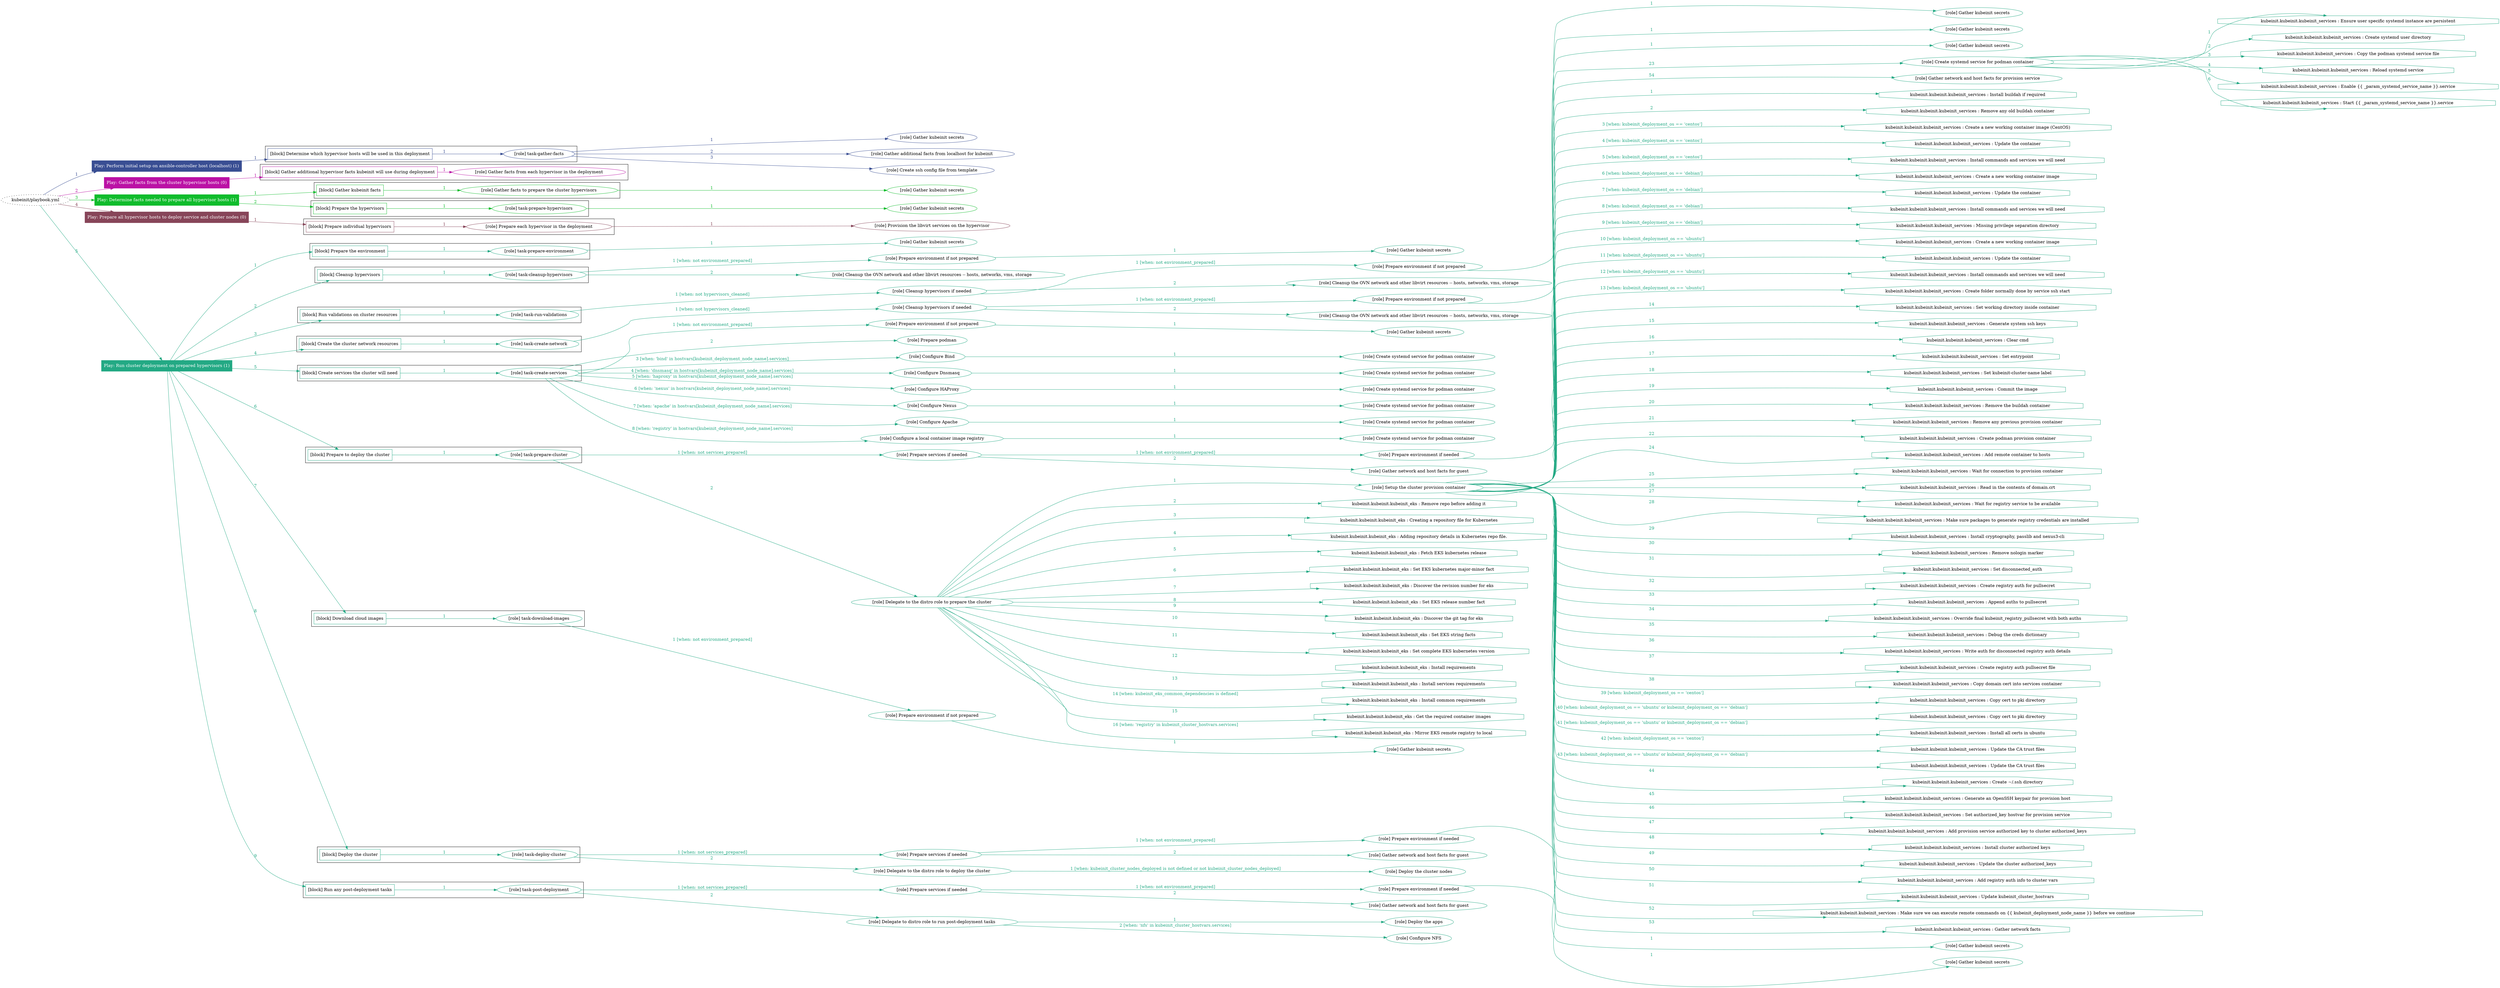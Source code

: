 digraph {
	graph [concentrate=true ordering=in rankdir=LR ratio=fill]
	edge [esep=5 sep=10]
	"kubeinit/playbook.yml" [URL="/home/runner/work/kubeinit/kubeinit/kubeinit/playbook.yml" id=playbook_81a710ae style=dotted]
	play_be0d6797 [label="Play: Perform initial setup on ansible-controller host (localhost) (1)" URL="/home/runner/work/kubeinit/kubeinit/kubeinit/playbook.yml" color="#394e93" fontcolor="#ffffff" id=play_be0d6797 shape=box style=filled tooltip=localhost]
	"kubeinit/playbook.yml" -> play_be0d6797 [label="1 " color="#394e93" fontcolor="#394e93" id=edge_daf18c7e labeltooltip="1 " tooltip="1 "]
	subgraph "Gather kubeinit secrets" {
		role_63188244 [label="[role] Gather kubeinit secrets" URL="/home/runner/.ansible/collections/ansible_collections/kubeinit/kubeinit/roles/kubeinit_prepare/tasks/build_hypervisors_group.yml" color="#394e93" id=role_63188244 tooltip="Gather kubeinit secrets"]
	}
	subgraph "Gather additional facts from localhost for kubeinit" {
		role_b534048b [label="[role] Gather additional facts from localhost for kubeinit" URL="/home/runner/.ansible/collections/ansible_collections/kubeinit/kubeinit/roles/kubeinit_prepare/tasks/build_hypervisors_group.yml" color="#394e93" id=role_b534048b tooltip="Gather additional facts from localhost for kubeinit"]
	}
	subgraph "Create ssh config file from template" {
		role_feb1fd4d [label="[role] Create ssh config file from template" URL="/home/runner/.ansible/collections/ansible_collections/kubeinit/kubeinit/roles/kubeinit_prepare/tasks/build_hypervisors_group.yml" color="#394e93" id=role_feb1fd4d tooltip="Create ssh config file from template"]
	}
	subgraph "task-gather-facts" {
		role_d27c3242 [label="[role] task-gather-facts" URL="/home/runner/work/kubeinit/kubeinit/kubeinit/playbook.yml" color="#394e93" id=role_d27c3242 tooltip="task-gather-facts"]
		role_d27c3242 -> role_63188244 [label="1 " color="#394e93" fontcolor="#394e93" id=edge_3dbf5f2c labeltooltip="1 " tooltip="1 "]
		role_d27c3242 -> role_b534048b [label="2 " color="#394e93" fontcolor="#394e93" id=edge_8ae75b62 labeltooltip="2 " tooltip="2 "]
		role_d27c3242 -> role_feb1fd4d [label="3 " color="#394e93" fontcolor="#394e93" id=edge_a06461d9 labeltooltip="3 " tooltip="3 "]
	}
	subgraph "Play: Perform initial setup on ansible-controller host (localhost) (1)" {
		play_be0d6797 -> block_5595edd8 [label=1 color="#394e93" fontcolor="#394e93" id=edge_bc563842 labeltooltip=1 tooltip=1]
		subgraph cluster_block_5595edd8 {
			block_5595edd8 [label="[block] Determine which hypervisor hosts will be used in this deployment" URL="/home/runner/work/kubeinit/kubeinit/kubeinit/playbook.yml" color="#394e93" id=block_5595edd8 labeltooltip="Determine which hypervisor hosts will be used in this deployment" shape=box tooltip="Determine which hypervisor hosts will be used in this deployment"]
			block_5595edd8 -> role_d27c3242 [label="1 " color="#394e93" fontcolor="#394e93" id=edge_8391a289 labeltooltip="1 " tooltip="1 "]
		}
	}
	play_1f830c15 [label="Play: Gather facts from the cluster hypervisor hosts (0)" URL="/home/runner/work/kubeinit/kubeinit/kubeinit/playbook.yml" color="#bb11a5" fontcolor="#ffffff" id=play_1f830c15 shape=box style=filled tooltip="Play: Gather facts from the cluster hypervisor hosts (0)"]
	"kubeinit/playbook.yml" -> play_1f830c15 [label="2 " color="#bb11a5" fontcolor="#bb11a5" id=edge_cb3c1111 labeltooltip="2 " tooltip="2 "]
	subgraph "Gather facts from each hypervisor in the deployment" {
		role_3d2ca227 [label="[role] Gather facts from each hypervisor in the deployment" URL="/home/runner/work/kubeinit/kubeinit/kubeinit/playbook.yml" color="#bb11a5" id=role_3d2ca227 tooltip="Gather facts from each hypervisor in the deployment"]
	}
	subgraph "Play: Gather facts from the cluster hypervisor hosts (0)" {
		play_1f830c15 -> block_0e800c13 [label=1 color="#bb11a5" fontcolor="#bb11a5" id=edge_479456e9 labeltooltip=1 tooltip=1]
		subgraph cluster_block_0e800c13 {
			block_0e800c13 [label="[block] Gather additional hypervisor facts kubeinit will use during deployment" URL="/home/runner/work/kubeinit/kubeinit/kubeinit/playbook.yml" color="#bb11a5" id=block_0e800c13 labeltooltip="Gather additional hypervisor facts kubeinit will use during deployment" shape=box tooltip="Gather additional hypervisor facts kubeinit will use during deployment"]
			block_0e800c13 -> role_3d2ca227 [label="1 " color="#bb11a5" fontcolor="#bb11a5" id=edge_b41d6feb labeltooltip="1 " tooltip="1 "]
		}
	}
	play_79fa8670 [label="Play: Determine facts needed to prepare all hypervisor hosts (1)" URL="/home/runner/work/kubeinit/kubeinit/kubeinit/playbook.yml" color="#10bc2c" fontcolor="#ffffff" id=play_79fa8670 shape=box style=filled tooltip=localhost]
	"kubeinit/playbook.yml" -> play_79fa8670 [label="3 " color="#10bc2c" fontcolor="#10bc2c" id=edge_c7e5c385 labeltooltip="3 " tooltip="3 "]
	subgraph "Gather kubeinit secrets" {
		role_de19b6ba [label="[role] Gather kubeinit secrets" URL="/home/runner/.ansible/collections/ansible_collections/kubeinit/kubeinit/roles/kubeinit_prepare/tasks/gather_kubeinit_facts.yml" color="#10bc2c" id=role_de19b6ba tooltip="Gather kubeinit secrets"]
	}
	subgraph "Gather facts to prepare the cluster hypervisors" {
		role_37981c8d [label="[role] Gather facts to prepare the cluster hypervisors" URL="/home/runner/work/kubeinit/kubeinit/kubeinit/playbook.yml" color="#10bc2c" id=role_37981c8d tooltip="Gather facts to prepare the cluster hypervisors"]
		role_37981c8d -> role_de19b6ba [label="1 " color="#10bc2c" fontcolor="#10bc2c" id=edge_bd761cc2 labeltooltip="1 " tooltip="1 "]
	}
	subgraph "Gather kubeinit secrets" {
		role_ae24bb0b [label="[role] Gather kubeinit secrets" URL="/home/runner/.ansible/collections/ansible_collections/kubeinit/kubeinit/roles/kubeinit_prepare/tasks/gather_kubeinit_facts.yml" color="#10bc2c" id=role_ae24bb0b tooltip="Gather kubeinit secrets"]
	}
	subgraph "task-prepare-hypervisors" {
		role_061dfb5f [label="[role] task-prepare-hypervisors" URL="/home/runner/work/kubeinit/kubeinit/kubeinit/playbook.yml" color="#10bc2c" id=role_061dfb5f tooltip="task-prepare-hypervisors"]
		role_061dfb5f -> role_ae24bb0b [label="1 " color="#10bc2c" fontcolor="#10bc2c" id=edge_db79a27e labeltooltip="1 " tooltip="1 "]
	}
	subgraph "Play: Determine facts needed to prepare all hypervisor hosts (1)" {
		play_79fa8670 -> block_16f3e5bb [label=1 color="#10bc2c" fontcolor="#10bc2c" id=edge_a226dcf3 labeltooltip=1 tooltip=1]
		subgraph cluster_block_16f3e5bb {
			block_16f3e5bb [label="[block] Gather kubeinit facts" URL="/home/runner/work/kubeinit/kubeinit/kubeinit/playbook.yml" color="#10bc2c" id=block_16f3e5bb labeltooltip="Gather kubeinit facts" shape=box tooltip="Gather kubeinit facts"]
			block_16f3e5bb -> role_37981c8d [label="1 " color="#10bc2c" fontcolor="#10bc2c" id=edge_9f557e6e labeltooltip="1 " tooltip="1 "]
		}
		play_79fa8670 -> block_181dd225 [label=2 color="#10bc2c" fontcolor="#10bc2c" id=edge_2752430b labeltooltip=2 tooltip=2]
		subgraph cluster_block_181dd225 {
			block_181dd225 [label="[block] Prepare the hypervisors" URL="/home/runner/work/kubeinit/kubeinit/kubeinit/playbook.yml" color="#10bc2c" id=block_181dd225 labeltooltip="Prepare the hypervisors" shape=box tooltip="Prepare the hypervisors"]
			block_181dd225 -> role_061dfb5f [label="1 " color="#10bc2c" fontcolor="#10bc2c" id=edge_a14ccd81 labeltooltip="1 " tooltip="1 "]
		}
	}
	play_cf78f3a6 [label="Play: Prepare all hypervisor hosts to deploy service and cluster nodes (0)" URL="/home/runner/work/kubeinit/kubeinit/kubeinit/playbook.yml" color="#874559" fontcolor="#ffffff" id=play_cf78f3a6 shape=box style=filled tooltip="Play: Prepare all hypervisor hosts to deploy service and cluster nodes (0)"]
	"kubeinit/playbook.yml" -> play_cf78f3a6 [label="4 " color="#874559" fontcolor="#874559" id=edge_7168ff3e labeltooltip="4 " tooltip="4 "]
	subgraph "Provision the libvirt services on the hypervisor" {
		role_e905aa9b [label="[role] Provision the libvirt services on the hypervisor" URL="/home/runner/.ansible/collections/ansible_collections/kubeinit/kubeinit/roles/kubeinit_prepare/tasks/prepare_hypervisor.yml" color="#874559" id=role_e905aa9b tooltip="Provision the libvirt services on the hypervisor"]
	}
	subgraph "Prepare each hypervisor in the deployment" {
		role_5f3ed3e3 [label="[role] Prepare each hypervisor in the deployment" URL="/home/runner/work/kubeinit/kubeinit/kubeinit/playbook.yml" color="#874559" id=role_5f3ed3e3 tooltip="Prepare each hypervisor in the deployment"]
		role_5f3ed3e3 -> role_e905aa9b [label="1 " color="#874559" fontcolor="#874559" id=edge_409cda2e labeltooltip="1 " tooltip="1 "]
	}
	subgraph "Play: Prepare all hypervisor hosts to deploy service and cluster nodes (0)" {
		play_cf78f3a6 -> block_b2f2ddfb [label=1 color="#874559" fontcolor="#874559" id=edge_77bfbe7a labeltooltip=1 tooltip=1]
		subgraph cluster_block_b2f2ddfb {
			block_b2f2ddfb [label="[block] Prepare individual hypervisors" URL="/home/runner/work/kubeinit/kubeinit/kubeinit/playbook.yml" color="#874559" id=block_b2f2ddfb labeltooltip="Prepare individual hypervisors" shape=box tooltip="Prepare individual hypervisors"]
			block_b2f2ddfb -> role_5f3ed3e3 [label="1 " color="#874559" fontcolor="#874559" id=edge_a8218e84 labeltooltip="1 " tooltip="1 "]
		}
	}
	play_2a3b22d1 [label="Play: Run cluster deployment on prepared hypervisors (1)" URL="/home/runner/work/kubeinit/kubeinit/kubeinit/playbook.yml" color="#23a984" fontcolor="#ffffff" id=play_2a3b22d1 shape=box style=filled tooltip=localhost]
	"kubeinit/playbook.yml" -> play_2a3b22d1 [label="5 " color="#23a984" fontcolor="#23a984" id=edge_8548c4c1 labeltooltip="5 " tooltip="5 "]
	subgraph "Gather kubeinit secrets" {
		role_13dcd768 [label="[role] Gather kubeinit secrets" URL="/home/runner/.ansible/collections/ansible_collections/kubeinit/kubeinit/roles/kubeinit_prepare/tasks/gather_kubeinit_facts.yml" color="#23a984" id=role_13dcd768 tooltip="Gather kubeinit secrets"]
	}
	subgraph "task-prepare-environment" {
		role_f4c4f8d3 [label="[role] task-prepare-environment" URL="/home/runner/work/kubeinit/kubeinit/kubeinit/playbook.yml" color="#23a984" id=role_f4c4f8d3 tooltip="task-prepare-environment"]
		role_f4c4f8d3 -> role_13dcd768 [label="1 " color="#23a984" fontcolor="#23a984" id=edge_8931f07a labeltooltip="1 " tooltip="1 "]
	}
	subgraph "Gather kubeinit secrets" {
		role_16c3c456 [label="[role] Gather kubeinit secrets" URL="/home/runner/.ansible/collections/ansible_collections/kubeinit/kubeinit/roles/kubeinit_prepare/tasks/gather_kubeinit_facts.yml" color="#23a984" id=role_16c3c456 tooltip="Gather kubeinit secrets"]
	}
	subgraph "Prepare environment if not prepared" {
		role_2474c098 [label="[role] Prepare environment if not prepared" URL="/home/runner/.ansible/collections/ansible_collections/kubeinit/kubeinit/roles/kubeinit_prepare/tasks/cleanup_hypervisors.yml" color="#23a984" id=role_2474c098 tooltip="Prepare environment if not prepared"]
		role_2474c098 -> role_16c3c456 [label="1 " color="#23a984" fontcolor="#23a984" id=edge_acecfa2a labeltooltip="1 " tooltip="1 "]
	}
	subgraph "Cleanup the OVN network and other libvirt resources -- hosts, networks, vms, storage" {
		role_4d3c2bc3 [label="[role] Cleanup the OVN network and other libvirt resources -- hosts, networks, vms, storage" URL="/home/runner/.ansible/collections/ansible_collections/kubeinit/kubeinit/roles/kubeinit_prepare/tasks/cleanup_hypervisors.yml" color="#23a984" id=role_4d3c2bc3 tooltip="Cleanup the OVN network and other libvirt resources -- hosts, networks, vms, storage"]
	}
	subgraph "task-cleanup-hypervisors" {
		role_7ef292e7 [label="[role] task-cleanup-hypervisors" URL="/home/runner/work/kubeinit/kubeinit/kubeinit/playbook.yml" color="#23a984" id=role_7ef292e7 tooltip="task-cleanup-hypervisors"]
		role_7ef292e7 -> role_2474c098 [label="1 [when: not environment_prepared]" color="#23a984" fontcolor="#23a984" id=edge_80b03b74 labeltooltip="1 [when: not environment_prepared]" tooltip="1 [when: not environment_prepared]"]
		role_7ef292e7 -> role_4d3c2bc3 [label="2 " color="#23a984" fontcolor="#23a984" id=edge_7ed987f2 labeltooltip="2 " tooltip="2 "]
	}
	subgraph "Gather kubeinit secrets" {
		role_998ae19c [label="[role] Gather kubeinit secrets" URL="/home/runner/.ansible/collections/ansible_collections/kubeinit/kubeinit/roles/kubeinit_prepare/tasks/gather_kubeinit_facts.yml" color="#23a984" id=role_998ae19c tooltip="Gather kubeinit secrets"]
	}
	subgraph "Prepare environment if not prepared" {
		role_183b45d9 [label="[role] Prepare environment if not prepared" URL="/home/runner/.ansible/collections/ansible_collections/kubeinit/kubeinit/roles/kubeinit_prepare/tasks/cleanup_hypervisors.yml" color="#23a984" id=role_183b45d9 tooltip="Prepare environment if not prepared"]
		role_183b45d9 -> role_998ae19c [label="1 " color="#23a984" fontcolor="#23a984" id=edge_c8d66778 labeltooltip="1 " tooltip="1 "]
	}
	subgraph "Cleanup the OVN network and other libvirt resources -- hosts, networks, vms, storage" {
		role_71496e29 [label="[role] Cleanup the OVN network and other libvirt resources -- hosts, networks, vms, storage" URL="/home/runner/.ansible/collections/ansible_collections/kubeinit/kubeinit/roles/kubeinit_prepare/tasks/cleanup_hypervisors.yml" color="#23a984" id=role_71496e29 tooltip="Cleanup the OVN network and other libvirt resources -- hosts, networks, vms, storage"]
	}
	subgraph "Cleanup hypervisors if needed" {
		role_aafaf713 [label="[role] Cleanup hypervisors if needed" URL="/home/runner/.ansible/collections/ansible_collections/kubeinit/kubeinit/roles/kubeinit_validations/tasks/main.yml" color="#23a984" id=role_aafaf713 tooltip="Cleanup hypervisors if needed"]
		role_aafaf713 -> role_183b45d9 [label="1 [when: not environment_prepared]" color="#23a984" fontcolor="#23a984" id=edge_1c70e472 labeltooltip="1 [when: not environment_prepared]" tooltip="1 [when: not environment_prepared]"]
		role_aafaf713 -> role_71496e29 [label="2 " color="#23a984" fontcolor="#23a984" id=edge_46ec85ff labeltooltip="2 " tooltip="2 "]
	}
	subgraph "task-run-validations" {
		role_83599254 [label="[role] task-run-validations" URL="/home/runner/work/kubeinit/kubeinit/kubeinit/playbook.yml" color="#23a984" id=role_83599254 tooltip="task-run-validations"]
		role_83599254 -> role_aafaf713 [label="1 [when: not hypervisors_cleaned]" color="#23a984" fontcolor="#23a984" id=edge_533d78da labeltooltip="1 [when: not hypervisors_cleaned]" tooltip="1 [when: not hypervisors_cleaned]"]
	}
	subgraph "Gather kubeinit secrets" {
		role_1b8caee6 [label="[role] Gather kubeinit secrets" URL="/home/runner/.ansible/collections/ansible_collections/kubeinit/kubeinit/roles/kubeinit_prepare/tasks/gather_kubeinit_facts.yml" color="#23a984" id=role_1b8caee6 tooltip="Gather kubeinit secrets"]
	}
	subgraph "Prepare environment if not prepared" {
		role_d98e711a [label="[role] Prepare environment if not prepared" URL="/home/runner/.ansible/collections/ansible_collections/kubeinit/kubeinit/roles/kubeinit_prepare/tasks/cleanup_hypervisors.yml" color="#23a984" id=role_d98e711a tooltip="Prepare environment if not prepared"]
		role_d98e711a -> role_1b8caee6 [label="1 " color="#23a984" fontcolor="#23a984" id=edge_a7d2bf8b labeltooltip="1 " tooltip="1 "]
	}
	subgraph "Cleanup the OVN network and other libvirt resources -- hosts, networks, vms, storage" {
		role_788f54f2 [label="[role] Cleanup the OVN network and other libvirt resources -- hosts, networks, vms, storage" URL="/home/runner/.ansible/collections/ansible_collections/kubeinit/kubeinit/roles/kubeinit_prepare/tasks/cleanup_hypervisors.yml" color="#23a984" id=role_788f54f2 tooltip="Cleanup the OVN network and other libvirt resources -- hosts, networks, vms, storage"]
	}
	subgraph "Cleanup hypervisors if needed" {
		role_4c9b829c [label="[role] Cleanup hypervisors if needed" URL="/home/runner/.ansible/collections/ansible_collections/kubeinit/kubeinit/roles/kubeinit_libvirt/tasks/create_network.yml" color="#23a984" id=role_4c9b829c tooltip="Cleanup hypervisors if needed"]
		role_4c9b829c -> role_d98e711a [label="1 [when: not environment_prepared]" color="#23a984" fontcolor="#23a984" id=edge_07572e14 labeltooltip="1 [when: not environment_prepared]" tooltip="1 [when: not environment_prepared]"]
		role_4c9b829c -> role_788f54f2 [label="2 " color="#23a984" fontcolor="#23a984" id=edge_4dcf99e0 labeltooltip="2 " tooltip="2 "]
	}
	subgraph "task-create-network" {
		role_52cf4aff [label="[role] task-create-network" URL="/home/runner/work/kubeinit/kubeinit/kubeinit/playbook.yml" color="#23a984" id=role_52cf4aff tooltip="task-create-network"]
		role_52cf4aff -> role_4c9b829c [label="1 [when: not hypervisors_cleaned]" color="#23a984" fontcolor="#23a984" id=edge_09860428 labeltooltip="1 [when: not hypervisors_cleaned]" tooltip="1 [when: not hypervisors_cleaned]"]
	}
	subgraph "Gather kubeinit secrets" {
		role_37972154 [label="[role] Gather kubeinit secrets" URL="/home/runner/.ansible/collections/ansible_collections/kubeinit/kubeinit/roles/kubeinit_prepare/tasks/gather_kubeinit_facts.yml" color="#23a984" id=role_37972154 tooltip="Gather kubeinit secrets"]
	}
	subgraph "Prepare environment if not prepared" {
		role_c59dea38 [label="[role] Prepare environment if not prepared" URL="/home/runner/.ansible/collections/ansible_collections/kubeinit/kubeinit/roles/kubeinit_services/tasks/main.yml" color="#23a984" id=role_c59dea38 tooltip="Prepare environment if not prepared"]
		role_c59dea38 -> role_37972154 [label="1 " color="#23a984" fontcolor="#23a984" id=edge_f3867809 labeltooltip="1 " tooltip="1 "]
	}
	subgraph "Prepare podman" {
		role_4bf01404 [label="[role] Prepare podman" URL="/home/runner/.ansible/collections/ansible_collections/kubeinit/kubeinit/roles/kubeinit_services/tasks/00_create_service_pod.yml" color="#23a984" id=role_4bf01404 tooltip="Prepare podman"]
	}
	subgraph "Create systemd service for podman container" {
		role_92b6580f [label="[role] Create systemd service for podman container" URL="/home/runner/.ansible/collections/ansible_collections/kubeinit/kubeinit/roles/kubeinit_bind/tasks/main.yml" color="#23a984" id=role_92b6580f tooltip="Create systemd service for podman container"]
	}
	subgraph "Configure Bind" {
		role_cef047f0 [label="[role] Configure Bind" URL="/home/runner/.ansible/collections/ansible_collections/kubeinit/kubeinit/roles/kubeinit_services/tasks/start_services_containers.yml" color="#23a984" id=role_cef047f0 tooltip="Configure Bind"]
		role_cef047f0 -> role_92b6580f [label="1 " color="#23a984" fontcolor="#23a984" id=edge_28b1f6a3 labeltooltip="1 " tooltip="1 "]
	}
	subgraph "Create systemd service for podman container" {
		role_1dacb751 [label="[role] Create systemd service for podman container" URL="/home/runner/.ansible/collections/ansible_collections/kubeinit/kubeinit/roles/kubeinit_dnsmasq/tasks/main.yml" color="#23a984" id=role_1dacb751 tooltip="Create systemd service for podman container"]
	}
	subgraph "Configure Dnsmasq" {
		role_8b26f326 [label="[role] Configure Dnsmasq" URL="/home/runner/.ansible/collections/ansible_collections/kubeinit/kubeinit/roles/kubeinit_services/tasks/start_services_containers.yml" color="#23a984" id=role_8b26f326 tooltip="Configure Dnsmasq"]
		role_8b26f326 -> role_1dacb751 [label="1 " color="#23a984" fontcolor="#23a984" id=edge_c49c6957 labeltooltip="1 " tooltip="1 "]
	}
	subgraph "Create systemd service for podman container" {
		role_df697e02 [label="[role] Create systemd service for podman container" URL="/home/runner/.ansible/collections/ansible_collections/kubeinit/kubeinit/roles/kubeinit_haproxy/tasks/main.yml" color="#23a984" id=role_df697e02 tooltip="Create systemd service for podman container"]
	}
	subgraph "Configure HAProxy" {
		role_a330f106 [label="[role] Configure HAProxy" URL="/home/runner/.ansible/collections/ansible_collections/kubeinit/kubeinit/roles/kubeinit_services/tasks/start_services_containers.yml" color="#23a984" id=role_a330f106 tooltip="Configure HAProxy"]
		role_a330f106 -> role_df697e02 [label="1 " color="#23a984" fontcolor="#23a984" id=edge_4379cec6 labeltooltip="1 " tooltip="1 "]
	}
	subgraph "Create systemd service for podman container" {
		role_59bead35 [label="[role] Create systemd service for podman container" URL="/home/runner/.ansible/collections/ansible_collections/kubeinit/kubeinit/roles/kubeinit_nexus/tasks/main.yml" color="#23a984" id=role_59bead35 tooltip="Create systemd service for podman container"]
	}
	subgraph "Configure Nexus" {
		role_b947bcd1 [label="[role] Configure Nexus" URL="/home/runner/.ansible/collections/ansible_collections/kubeinit/kubeinit/roles/kubeinit_services/tasks/start_services_containers.yml" color="#23a984" id=role_b947bcd1 tooltip="Configure Nexus"]
		role_b947bcd1 -> role_59bead35 [label="1 " color="#23a984" fontcolor="#23a984" id=edge_d8492f37 labeltooltip="1 " tooltip="1 "]
	}
	subgraph "Create systemd service for podman container" {
		role_8a684b31 [label="[role] Create systemd service for podman container" URL="/home/runner/.ansible/collections/ansible_collections/kubeinit/kubeinit/roles/kubeinit_apache/tasks/main.yml" color="#23a984" id=role_8a684b31 tooltip="Create systemd service for podman container"]
	}
	subgraph "Configure Apache" {
		role_714eb708 [label="[role] Configure Apache" URL="/home/runner/.ansible/collections/ansible_collections/kubeinit/kubeinit/roles/kubeinit_services/tasks/start_services_containers.yml" color="#23a984" id=role_714eb708 tooltip="Configure Apache"]
		role_714eb708 -> role_8a684b31 [label="1 " color="#23a984" fontcolor="#23a984" id=edge_f18dd69e labeltooltip="1 " tooltip="1 "]
	}
	subgraph "Create systemd service for podman container" {
		role_9775eb0d [label="[role] Create systemd service for podman container" URL="/home/runner/.ansible/collections/ansible_collections/kubeinit/kubeinit/roles/kubeinit_registry/tasks/main.yml" color="#23a984" id=role_9775eb0d tooltip="Create systemd service for podman container"]
	}
	subgraph "Configure a local container image registry" {
		role_19ff58fd [label="[role] Configure a local container image registry" URL="/home/runner/.ansible/collections/ansible_collections/kubeinit/kubeinit/roles/kubeinit_services/tasks/start_services_containers.yml" color="#23a984" id=role_19ff58fd tooltip="Configure a local container image registry"]
		role_19ff58fd -> role_9775eb0d [label="1 " color="#23a984" fontcolor="#23a984" id=edge_8822a49e labeltooltip="1 " tooltip="1 "]
	}
	subgraph "task-create-services" {
		role_307cbed0 [label="[role] task-create-services" URL="/home/runner/work/kubeinit/kubeinit/kubeinit/playbook.yml" color="#23a984" id=role_307cbed0 tooltip="task-create-services"]
		role_307cbed0 -> role_c59dea38 [label="1 [when: not environment_prepared]" color="#23a984" fontcolor="#23a984" id=edge_fc97df63 labeltooltip="1 [when: not environment_prepared]" tooltip="1 [when: not environment_prepared]"]
		role_307cbed0 -> role_4bf01404 [label="2 " color="#23a984" fontcolor="#23a984" id=edge_1db6cfb1 labeltooltip="2 " tooltip="2 "]
		role_307cbed0 -> role_cef047f0 [label="3 [when: 'bind' in hostvars[kubeinit_deployment_node_name].services]" color="#23a984" fontcolor="#23a984" id=edge_fe9fbac0 labeltooltip="3 [when: 'bind' in hostvars[kubeinit_deployment_node_name].services]" tooltip="3 [when: 'bind' in hostvars[kubeinit_deployment_node_name].services]"]
		role_307cbed0 -> role_8b26f326 [label="4 [when: 'dnsmasq' in hostvars[kubeinit_deployment_node_name].services]" color="#23a984" fontcolor="#23a984" id=edge_75e58803 labeltooltip="4 [when: 'dnsmasq' in hostvars[kubeinit_deployment_node_name].services]" tooltip="4 [when: 'dnsmasq' in hostvars[kubeinit_deployment_node_name].services]"]
		role_307cbed0 -> role_a330f106 [label="5 [when: 'haproxy' in hostvars[kubeinit_deployment_node_name].services]" color="#23a984" fontcolor="#23a984" id=edge_d8f1fb77 labeltooltip="5 [when: 'haproxy' in hostvars[kubeinit_deployment_node_name].services]" tooltip="5 [when: 'haproxy' in hostvars[kubeinit_deployment_node_name].services]"]
		role_307cbed0 -> role_b947bcd1 [label="6 [when: 'nexus' in hostvars[kubeinit_deployment_node_name].services]" color="#23a984" fontcolor="#23a984" id=edge_d4ecd55d labeltooltip="6 [when: 'nexus' in hostvars[kubeinit_deployment_node_name].services]" tooltip="6 [when: 'nexus' in hostvars[kubeinit_deployment_node_name].services]"]
		role_307cbed0 -> role_714eb708 [label="7 [when: 'apache' in hostvars[kubeinit_deployment_node_name].services]" color="#23a984" fontcolor="#23a984" id=edge_275234e9 labeltooltip="7 [when: 'apache' in hostvars[kubeinit_deployment_node_name].services]" tooltip="7 [when: 'apache' in hostvars[kubeinit_deployment_node_name].services]"]
		role_307cbed0 -> role_19ff58fd [label="8 [when: 'registry' in hostvars[kubeinit_deployment_node_name].services]" color="#23a984" fontcolor="#23a984" id=edge_3d7af3c1 labeltooltip="8 [when: 'registry' in hostvars[kubeinit_deployment_node_name].services]" tooltip="8 [when: 'registry' in hostvars[kubeinit_deployment_node_name].services]"]
	}
	subgraph "Gather kubeinit secrets" {
		role_7d40a755 [label="[role] Gather kubeinit secrets" URL="/home/runner/.ansible/collections/ansible_collections/kubeinit/kubeinit/roles/kubeinit_prepare/tasks/gather_kubeinit_facts.yml" color="#23a984" id=role_7d40a755 tooltip="Gather kubeinit secrets"]
	}
	subgraph "Prepare environment if needed" {
		role_a5c02e12 [label="[role] Prepare environment if needed" URL="/home/runner/.ansible/collections/ansible_collections/kubeinit/kubeinit/roles/kubeinit_services/tasks/prepare_services.yml" color="#23a984" id=role_a5c02e12 tooltip="Prepare environment if needed"]
		role_a5c02e12 -> role_7d40a755 [label="1 " color="#23a984" fontcolor="#23a984" id=edge_c4986571 labeltooltip="1 " tooltip="1 "]
	}
	subgraph "Gather network and host facts for guest" {
		role_ad5d6e73 [label="[role] Gather network and host facts for guest" URL="/home/runner/.ansible/collections/ansible_collections/kubeinit/kubeinit/roles/kubeinit_services/tasks/prepare_services.yml" color="#23a984" id=role_ad5d6e73 tooltip="Gather network and host facts for guest"]
	}
	subgraph "Prepare services if needed" {
		role_0dce74a7 [label="[role] Prepare services if needed" URL="/home/runner/.ansible/collections/ansible_collections/kubeinit/kubeinit/roles/kubeinit_prepare/tasks/prepare_cluster.yml" color="#23a984" id=role_0dce74a7 tooltip="Prepare services if needed"]
		role_0dce74a7 -> role_a5c02e12 [label="1 [when: not environment_prepared]" color="#23a984" fontcolor="#23a984" id=edge_a2c46cc0 labeltooltip="1 [when: not environment_prepared]" tooltip="1 [when: not environment_prepared]"]
		role_0dce74a7 -> role_ad5d6e73 [label="2 " color="#23a984" fontcolor="#23a984" id=edge_da0a8ddc labeltooltip="2 " tooltip="2 "]
	}
	subgraph "Create systemd service for podman container" {
		role_a2b35547 [label="[role] Create systemd service for podman container" URL="/home/runner/.ansible/collections/ansible_collections/kubeinit/kubeinit/roles/kubeinit_services/tasks/create_provision_container.yml" color="#23a984" id=role_a2b35547 tooltip="Create systemd service for podman container"]
		task_641e2e17 [label="kubeinit.kubeinit.kubeinit_services : Ensure user specific systemd instance are persistent" URL="/home/runner/.ansible/collections/ansible_collections/kubeinit/kubeinit/roles/kubeinit_services/tasks/create_managed_service.yml" color="#23a984" id=task_641e2e17 shape=octagon tooltip="kubeinit.kubeinit.kubeinit_services : Ensure user specific systemd instance are persistent"]
		role_a2b35547 -> task_641e2e17 [label="1 " color="#23a984" fontcolor="#23a984" id=edge_1b46a001 labeltooltip="1 " tooltip="1 "]
		task_bcb6b077 [label="kubeinit.kubeinit.kubeinit_services : Create systemd user directory" URL="/home/runner/.ansible/collections/ansible_collections/kubeinit/kubeinit/roles/kubeinit_services/tasks/create_managed_service.yml" color="#23a984" id=task_bcb6b077 shape=octagon tooltip="kubeinit.kubeinit.kubeinit_services : Create systemd user directory"]
		role_a2b35547 -> task_bcb6b077 [label="2 " color="#23a984" fontcolor="#23a984" id=edge_3853ec3d labeltooltip="2 " tooltip="2 "]
		task_d0cbb03f [label="kubeinit.kubeinit.kubeinit_services : Copy the podman systemd service file" URL="/home/runner/.ansible/collections/ansible_collections/kubeinit/kubeinit/roles/kubeinit_services/tasks/create_managed_service.yml" color="#23a984" id=task_d0cbb03f shape=octagon tooltip="kubeinit.kubeinit.kubeinit_services : Copy the podman systemd service file"]
		role_a2b35547 -> task_d0cbb03f [label="3 " color="#23a984" fontcolor="#23a984" id=edge_87fb721c labeltooltip="3 " tooltip="3 "]
		task_0a297936 [label="kubeinit.kubeinit.kubeinit_services : Reload systemd service" URL="/home/runner/.ansible/collections/ansible_collections/kubeinit/kubeinit/roles/kubeinit_services/tasks/create_managed_service.yml" color="#23a984" id=task_0a297936 shape=octagon tooltip="kubeinit.kubeinit.kubeinit_services : Reload systemd service"]
		role_a2b35547 -> task_0a297936 [label="4 " color="#23a984" fontcolor="#23a984" id=edge_318f48b3 labeltooltip="4 " tooltip="4 "]
		task_da288c39 [label="kubeinit.kubeinit.kubeinit_services : Enable {{ _param_systemd_service_name }}.service" URL="/home/runner/.ansible/collections/ansible_collections/kubeinit/kubeinit/roles/kubeinit_services/tasks/create_managed_service.yml" color="#23a984" id=task_da288c39 shape=octagon tooltip="kubeinit.kubeinit.kubeinit_services : Enable {{ _param_systemd_service_name }}.service"]
		role_a2b35547 -> task_da288c39 [label="5 " color="#23a984" fontcolor="#23a984" id=edge_9fed06be labeltooltip="5 " tooltip="5 "]
		task_af0df56b [label="kubeinit.kubeinit.kubeinit_services : Start {{ _param_systemd_service_name }}.service" URL="/home/runner/.ansible/collections/ansible_collections/kubeinit/kubeinit/roles/kubeinit_services/tasks/create_managed_service.yml" color="#23a984" id=task_af0df56b shape=octagon tooltip="kubeinit.kubeinit.kubeinit_services : Start {{ _param_systemd_service_name }}.service"]
		role_a2b35547 -> task_af0df56b [label="6 " color="#23a984" fontcolor="#23a984" id=edge_39e74a6e labeltooltip="6 " tooltip="6 "]
	}
	subgraph "Gather network and host facts for provision service" {
		role_8ca38fca [label="[role] Gather network and host facts for provision service" URL="/home/runner/.ansible/collections/ansible_collections/kubeinit/kubeinit/roles/kubeinit_services/tasks/create_provision_container.yml" color="#23a984" id=role_8ca38fca tooltip="Gather network and host facts for provision service"]
	}
	subgraph "Setup the cluster provision container" {
		role_286173bf [label="[role] Setup the cluster provision container" URL="/home/runner/.ansible/collections/ansible_collections/kubeinit/kubeinit/roles/kubeinit_eks/tasks/prepare_cluster.yml" color="#23a984" id=role_286173bf tooltip="Setup the cluster provision container"]
		task_14021d8a [label="kubeinit.kubeinit.kubeinit_services : Install buildah if required" URL="/home/runner/.ansible/collections/ansible_collections/kubeinit/kubeinit/roles/kubeinit_services/tasks/create_provision_container.yml" color="#23a984" id=task_14021d8a shape=octagon tooltip="kubeinit.kubeinit.kubeinit_services : Install buildah if required"]
		role_286173bf -> task_14021d8a [label="1 " color="#23a984" fontcolor="#23a984" id=edge_a8859c7f labeltooltip="1 " tooltip="1 "]
		task_9bab8f91 [label="kubeinit.kubeinit.kubeinit_services : Remove any old buildah container" URL="/home/runner/.ansible/collections/ansible_collections/kubeinit/kubeinit/roles/kubeinit_services/tasks/create_provision_container.yml" color="#23a984" id=task_9bab8f91 shape=octagon tooltip="kubeinit.kubeinit.kubeinit_services : Remove any old buildah container"]
		role_286173bf -> task_9bab8f91 [label="2 " color="#23a984" fontcolor="#23a984" id=edge_0a272c49 labeltooltip="2 " tooltip="2 "]
		task_baef9749 [label="kubeinit.kubeinit.kubeinit_services : Create a new working container image (CentOS)" URL="/home/runner/.ansible/collections/ansible_collections/kubeinit/kubeinit/roles/kubeinit_services/tasks/create_provision_container.yml" color="#23a984" id=task_baef9749 shape=octagon tooltip="kubeinit.kubeinit.kubeinit_services : Create a new working container image (CentOS)"]
		role_286173bf -> task_baef9749 [label="3 [when: kubeinit_deployment_os == 'centos']" color="#23a984" fontcolor="#23a984" id=edge_d2ca8f6f labeltooltip="3 [when: kubeinit_deployment_os == 'centos']" tooltip="3 [when: kubeinit_deployment_os == 'centos']"]
		task_fa2a75ed [label="kubeinit.kubeinit.kubeinit_services : Update the container" URL="/home/runner/.ansible/collections/ansible_collections/kubeinit/kubeinit/roles/kubeinit_services/tasks/create_provision_container.yml" color="#23a984" id=task_fa2a75ed shape=octagon tooltip="kubeinit.kubeinit.kubeinit_services : Update the container"]
		role_286173bf -> task_fa2a75ed [label="4 [when: kubeinit_deployment_os == 'centos']" color="#23a984" fontcolor="#23a984" id=edge_3f92549c labeltooltip="4 [when: kubeinit_deployment_os == 'centos']" tooltip="4 [when: kubeinit_deployment_os == 'centos']"]
		task_03587524 [label="kubeinit.kubeinit.kubeinit_services : Install commands and services we will need" URL="/home/runner/.ansible/collections/ansible_collections/kubeinit/kubeinit/roles/kubeinit_services/tasks/create_provision_container.yml" color="#23a984" id=task_03587524 shape=octagon tooltip="kubeinit.kubeinit.kubeinit_services : Install commands and services we will need"]
		role_286173bf -> task_03587524 [label="5 [when: kubeinit_deployment_os == 'centos']" color="#23a984" fontcolor="#23a984" id=edge_0d53a1eb labeltooltip="5 [when: kubeinit_deployment_os == 'centos']" tooltip="5 [when: kubeinit_deployment_os == 'centos']"]
		task_dc5904cd [label="kubeinit.kubeinit.kubeinit_services : Create a new working container image" URL="/home/runner/.ansible/collections/ansible_collections/kubeinit/kubeinit/roles/kubeinit_services/tasks/create_provision_container.yml" color="#23a984" id=task_dc5904cd shape=octagon tooltip="kubeinit.kubeinit.kubeinit_services : Create a new working container image"]
		role_286173bf -> task_dc5904cd [label="6 [when: kubeinit_deployment_os == 'debian']" color="#23a984" fontcolor="#23a984" id=edge_02f04d05 labeltooltip="6 [when: kubeinit_deployment_os == 'debian']" tooltip="6 [when: kubeinit_deployment_os == 'debian']"]
		task_087b9842 [label="kubeinit.kubeinit.kubeinit_services : Update the container" URL="/home/runner/.ansible/collections/ansible_collections/kubeinit/kubeinit/roles/kubeinit_services/tasks/create_provision_container.yml" color="#23a984" id=task_087b9842 shape=octagon tooltip="kubeinit.kubeinit.kubeinit_services : Update the container"]
		role_286173bf -> task_087b9842 [label="7 [when: kubeinit_deployment_os == 'debian']" color="#23a984" fontcolor="#23a984" id=edge_176f42c5 labeltooltip="7 [when: kubeinit_deployment_os == 'debian']" tooltip="7 [when: kubeinit_deployment_os == 'debian']"]
		task_206e9c5d [label="kubeinit.kubeinit.kubeinit_services : Install commands and services we will need" URL="/home/runner/.ansible/collections/ansible_collections/kubeinit/kubeinit/roles/kubeinit_services/tasks/create_provision_container.yml" color="#23a984" id=task_206e9c5d shape=octagon tooltip="kubeinit.kubeinit.kubeinit_services : Install commands and services we will need"]
		role_286173bf -> task_206e9c5d [label="8 [when: kubeinit_deployment_os == 'debian']" color="#23a984" fontcolor="#23a984" id=edge_6c518a9d labeltooltip="8 [when: kubeinit_deployment_os == 'debian']" tooltip="8 [when: kubeinit_deployment_os == 'debian']"]
		task_50807950 [label="kubeinit.kubeinit.kubeinit_services : Missing privilege separation directory" URL="/home/runner/.ansible/collections/ansible_collections/kubeinit/kubeinit/roles/kubeinit_services/tasks/create_provision_container.yml" color="#23a984" id=task_50807950 shape=octagon tooltip="kubeinit.kubeinit.kubeinit_services : Missing privilege separation directory"]
		role_286173bf -> task_50807950 [label="9 [when: kubeinit_deployment_os == 'debian']" color="#23a984" fontcolor="#23a984" id=edge_7c909262 labeltooltip="9 [when: kubeinit_deployment_os == 'debian']" tooltip="9 [when: kubeinit_deployment_os == 'debian']"]
		task_39e4918a [label="kubeinit.kubeinit.kubeinit_services : Create a new working container image" URL="/home/runner/.ansible/collections/ansible_collections/kubeinit/kubeinit/roles/kubeinit_services/tasks/create_provision_container.yml" color="#23a984" id=task_39e4918a shape=octagon tooltip="kubeinit.kubeinit.kubeinit_services : Create a new working container image"]
		role_286173bf -> task_39e4918a [label="10 [when: kubeinit_deployment_os == 'ubuntu']" color="#23a984" fontcolor="#23a984" id=edge_3a0ac823 labeltooltip="10 [when: kubeinit_deployment_os == 'ubuntu']" tooltip="10 [when: kubeinit_deployment_os == 'ubuntu']"]
		task_2cff4480 [label="kubeinit.kubeinit.kubeinit_services : Update the container" URL="/home/runner/.ansible/collections/ansible_collections/kubeinit/kubeinit/roles/kubeinit_services/tasks/create_provision_container.yml" color="#23a984" id=task_2cff4480 shape=octagon tooltip="kubeinit.kubeinit.kubeinit_services : Update the container"]
		role_286173bf -> task_2cff4480 [label="11 [when: kubeinit_deployment_os == 'ubuntu']" color="#23a984" fontcolor="#23a984" id=edge_0d09dd7d labeltooltip="11 [when: kubeinit_deployment_os == 'ubuntu']" tooltip="11 [when: kubeinit_deployment_os == 'ubuntu']"]
		task_3b8b8286 [label="kubeinit.kubeinit.kubeinit_services : Install commands and services we will need" URL="/home/runner/.ansible/collections/ansible_collections/kubeinit/kubeinit/roles/kubeinit_services/tasks/create_provision_container.yml" color="#23a984" id=task_3b8b8286 shape=octagon tooltip="kubeinit.kubeinit.kubeinit_services : Install commands and services we will need"]
		role_286173bf -> task_3b8b8286 [label="12 [when: kubeinit_deployment_os == 'ubuntu']" color="#23a984" fontcolor="#23a984" id=edge_541ee8c0 labeltooltip="12 [when: kubeinit_deployment_os == 'ubuntu']" tooltip="12 [when: kubeinit_deployment_os == 'ubuntu']"]
		task_64cbfedc [label="kubeinit.kubeinit.kubeinit_services : Create folder normally done by service ssh start" URL="/home/runner/.ansible/collections/ansible_collections/kubeinit/kubeinit/roles/kubeinit_services/tasks/create_provision_container.yml" color="#23a984" id=task_64cbfedc shape=octagon tooltip="kubeinit.kubeinit.kubeinit_services : Create folder normally done by service ssh start"]
		role_286173bf -> task_64cbfedc [label="13 [when: kubeinit_deployment_os == 'ubuntu']" color="#23a984" fontcolor="#23a984" id=edge_cfda0a7a labeltooltip="13 [when: kubeinit_deployment_os == 'ubuntu']" tooltip="13 [when: kubeinit_deployment_os == 'ubuntu']"]
		task_d01a88d3 [label="kubeinit.kubeinit.kubeinit_services : Set working directory inside container" URL="/home/runner/.ansible/collections/ansible_collections/kubeinit/kubeinit/roles/kubeinit_services/tasks/create_provision_container.yml" color="#23a984" id=task_d01a88d3 shape=octagon tooltip="kubeinit.kubeinit.kubeinit_services : Set working directory inside container"]
		role_286173bf -> task_d01a88d3 [label="14 " color="#23a984" fontcolor="#23a984" id=edge_0c19a245 labeltooltip="14 " tooltip="14 "]
		task_cef82a45 [label="kubeinit.kubeinit.kubeinit_services : Generate system ssh keys" URL="/home/runner/.ansible/collections/ansible_collections/kubeinit/kubeinit/roles/kubeinit_services/tasks/create_provision_container.yml" color="#23a984" id=task_cef82a45 shape=octagon tooltip="kubeinit.kubeinit.kubeinit_services : Generate system ssh keys"]
		role_286173bf -> task_cef82a45 [label="15 " color="#23a984" fontcolor="#23a984" id=edge_9cea728f labeltooltip="15 " tooltip="15 "]
		task_d5a12347 [label="kubeinit.kubeinit.kubeinit_services : Clear cmd" URL="/home/runner/.ansible/collections/ansible_collections/kubeinit/kubeinit/roles/kubeinit_services/tasks/create_provision_container.yml" color="#23a984" id=task_d5a12347 shape=octagon tooltip="kubeinit.kubeinit.kubeinit_services : Clear cmd"]
		role_286173bf -> task_d5a12347 [label="16 " color="#23a984" fontcolor="#23a984" id=edge_3545d5da labeltooltip="16 " tooltip="16 "]
		task_22f8fa3d [label="kubeinit.kubeinit.kubeinit_services : Set entrypoint" URL="/home/runner/.ansible/collections/ansible_collections/kubeinit/kubeinit/roles/kubeinit_services/tasks/create_provision_container.yml" color="#23a984" id=task_22f8fa3d shape=octagon tooltip="kubeinit.kubeinit.kubeinit_services : Set entrypoint"]
		role_286173bf -> task_22f8fa3d [label="17 " color="#23a984" fontcolor="#23a984" id=edge_c5f43b0f labeltooltip="17 " tooltip="17 "]
		task_a2dc620e [label="kubeinit.kubeinit.kubeinit_services : Set kubeinit-cluster-name label" URL="/home/runner/.ansible/collections/ansible_collections/kubeinit/kubeinit/roles/kubeinit_services/tasks/create_provision_container.yml" color="#23a984" id=task_a2dc620e shape=octagon tooltip="kubeinit.kubeinit.kubeinit_services : Set kubeinit-cluster-name label"]
		role_286173bf -> task_a2dc620e [label="18 " color="#23a984" fontcolor="#23a984" id=edge_071bc2d8 labeltooltip="18 " tooltip="18 "]
		task_ae78cd66 [label="kubeinit.kubeinit.kubeinit_services : Commit the image" URL="/home/runner/.ansible/collections/ansible_collections/kubeinit/kubeinit/roles/kubeinit_services/tasks/create_provision_container.yml" color="#23a984" id=task_ae78cd66 shape=octagon tooltip="kubeinit.kubeinit.kubeinit_services : Commit the image"]
		role_286173bf -> task_ae78cd66 [label="19 " color="#23a984" fontcolor="#23a984" id=edge_5d9f0527 labeltooltip="19 " tooltip="19 "]
		task_8e574a62 [label="kubeinit.kubeinit.kubeinit_services : Remove the buildah container" URL="/home/runner/.ansible/collections/ansible_collections/kubeinit/kubeinit/roles/kubeinit_services/tasks/create_provision_container.yml" color="#23a984" id=task_8e574a62 shape=octagon tooltip="kubeinit.kubeinit.kubeinit_services : Remove the buildah container"]
		role_286173bf -> task_8e574a62 [label="20 " color="#23a984" fontcolor="#23a984" id=edge_507e0092 labeltooltip="20 " tooltip="20 "]
		task_fcc6e33f [label="kubeinit.kubeinit.kubeinit_services : Remove any previous provision container" URL="/home/runner/.ansible/collections/ansible_collections/kubeinit/kubeinit/roles/kubeinit_services/tasks/create_provision_container.yml" color="#23a984" id=task_fcc6e33f shape=octagon tooltip="kubeinit.kubeinit.kubeinit_services : Remove any previous provision container"]
		role_286173bf -> task_fcc6e33f [label="21 " color="#23a984" fontcolor="#23a984" id=edge_f6938e61 labeltooltip="21 " tooltip="21 "]
		task_4a5085f2 [label="kubeinit.kubeinit.kubeinit_services : Create podman provision container" URL="/home/runner/.ansible/collections/ansible_collections/kubeinit/kubeinit/roles/kubeinit_services/tasks/create_provision_container.yml" color="#23a984" id=task_4a5085f2 shape=octagon tooltip="kubeinit.kubeinit.kubeinit_services : Create podman provision container"]
		role_286173bf -> task_4a5085f2 [label="22 " color="#23a984" fontcolor="#23a984" id=edge_62d557f7 labeltooltip="22 " tooltip="22 "]
		role_286173bf -> role_a2b35547 [label="23 " color="#23a984" fontcolor="#23a984" id=edge_16bb108d labeltooltip="23 " tooltip="23 "]
		task_aceebdf2 [label="kubeinit.kubeinit.kubeinit_services : Add remote container to hosts" URL="/home/runner/.ansible/collections/ansible_collections/kubeinit/kubeinit/roles/kubeinit_services/tasks/create_provision_container.yml" color="#23a984" id=task_aceebdf2 shape=octagon tooltip="kubeinit.kubeinit.kubeinit_services : Add remote container to hosts"]
		role_286173bf -> task_aceebdf2 [label="24 " color="#23a984" fontcolor="#23a984" id=edge_96734e89 labeltooltip="24 " tooltip="24 "]
		task_249ac8e0 [label="kubeinit.kubeinit.kubeinit_services : Wait for connection to provision container" URL="/home/runner/.ansible/collections/ansible_collections/kubeinit/kubeinit/roles/kubeinit_services/tasks/create_provision_container.yml" color="#23a984" id=task_249ac8e0 shape=octagon tooltip="kubeinit.kubeinit.kubeinit_services : Wait for connection to provision container"]
		role_286173bf -> task_249ac8e0 [label="25 " color="#23a984" fontcolor="#23a984" id=edge_007d0c89 labeltooltip="25 " tooltip="25 "]
		task_2540c66e [label="kubeinit.kubeinit.kubeinit_services : Read in the contents of domain.crt" URL="/home/runner/.ansible/collections/ansible_collections/kubeinit/kubeinit/roles/kubeinit_services/tasks/create_provision_container.yml" color="#23a984" id=task_2540c66e shape=octagon tooltip="kubeinit.kubeinit.kubeinit_services : Read in the contents of domain.crt"]
		role_286173bf -> task_2540c66e [label="26 " color="#23a984" fontcolor="#23a984" id=edge_329e9efc labeltooltip="26 " tooltip="26 "]
		task_66a1687a [label="kubeinit.kubeinit.kubeinit_services : Wait for registry service to be available" URL="/home/runner/.ansible/collections/ansible_collections/kubeinit/kubeinit/roles/kubeinit_services/tasks/create_provision_container.yml" color="#23a984" id=task_66a1687a shape=octagon tooltip="kubeinit.kubeinit.kubeinit_services : Wait for registry service to be available"]
		role_286173bf -> task_66a1687a [label="27 " color="#23a984" fontcolor="#23a984" id=edge_f765fbac labeltooltip="27 " tooltip="27 "]
		task_d7bdc121 [label="kubeinit.kubeinit.kubeinit_services : Make sure packages to generate registry credentials are installed" URL="/home/runner/.ansible/collections/ansible_collections/kubeinit/kubeinit/roles/kubeinit_services/tasks/create_provision_container.yml" color="#23a984" id=task_d7bdc121 shape=octagon tooltip="kubeinit.kubeinit.kubeinit_services : Make sure packages to generate registry credentials are installed"]
		role_286173bf -> task_d7bdc121 [label="28 " color="#23a984" fontcolor="#23a984" id=edge_1927d655 labeltooltip="28 " tooltip="28 "]
		task_3ecce226 [label="kubeinit.kubeinit.kubeinit_services : Install cryptography, passlib and nexus3-cli" URL="/home/runner/.ansible/collections/ansible_collections/kubeinit/kubeinit/roles/kubeinit_services/tasks/create_provision_container.yml" color="#23a984" id=task_3ecce226 shape=octagon tooltip="kubeinit.kubeinit.kubeinit_services : Install cryptography, passlib and nexus3-cli"]
		role_286173bf -> task_3ecce226 [label="29 " color="#23a984" fontcolor="#23a984" id=edge_c71aaa3c labeltooltip="29 " tooltip="29 "]
		task_fa00f7b9 [label="kubeinit.kubeinit.kubeinit_services : Remove nologin marker" URL="/home/runner/.ansible/collections/ansible_collections/kubeinit/kubeinit/roles/kubeinit_services/tasks/create_provision_container.yml" color="#23a984" id=task_fa00f7b9 shape=octagon tooltip="kubeinit.kubeinit.kubeinit_services : Remove nologin marker"]
		role_286173bf -> task_fa00f7b9 [label="30 " color="#23a984" fontcolor="#23a984" id=edge_33a7a1a7 labeltooltip="30 " tooltip="30 "]
		task_53633ca2 [label="kubeinit.kubeinit.kubeinit_services : Set disconnected_auth" URL="/home/runner/.ansible/collections/ansible_collections/kubeinit/kubeinit/roles/kubeinit_services/tasks/create_provision_container.yml" color="#23a984" id=task_53633ca2 shape=octagon tooltip="kubeinit.kubeinit.kubeinit_services : Set disconnected_auth"]
		role_286173bf -> task_53633ca2 [label="31 " color="#23a984" fontcolor="#23a984" id=edge_2de7fbed labeltooltip="31 " tooltip="31 "]
		task_4b46ddc3 [label="kubeinit.kubeinit.kubeinit_services : Create registry auth for pullsecret" URL="/home/runner/.ansible/collections/ansible_collections/kubeinit/kubeinit/roles/kubeinit_services/tasks/create_provision_container.yml" color="#23a984" id=task_4b46ddc3 shape=octagon tooltip="kubeinit.kubeinit.kubeinit_services : Create registry auth for pullsecret"]
		role_286173bf -> task_4b46ddc3 [label="32 " color="#23a984" fontcolor="#23a984" id=edge_39b71279 labeltooltip="32 " tooltip="32 "]
		task_002a976e [label="kubeinit.kubeinit.kubeinit_services : Append auths to pullsecret" URL="/home/runner/.ansible/collections/ansible_collections/kubeinit/kubeinit/roles/kubeinit_services/tasks/create_provision_container.yml" color="#23a984" id=task_002a976e shape=octagon tooltip="kubeinit.kubeinit.kubeinit_services : Append auths to pullsecret"]
		role_286173bf -> task_002a976e [label="33 " color="#23a984" fontcolor="#23a984" id=edge_7d91caa0 labeltooltip="33 " tooltip="33 "]
		task_af648674 [label="kubeinit.kubeinit.kubeinit_services : Override final kubeinit_registry_pullsecret with both auths" URL="/home/runner/.ansible/collections/ansible_collections/kubeinit/kubeinit/roles/kubeinit_services/tasks/create_provision_container.yml" color="#23a984" id=task_af648674 shape=octagon tooltip="kubeinit.kubeinit.kubeinit_services : Override final kubeinit_registry_pullsecret with both auths"]
		role_286173bf -> task_af648674 [label="34 " color="#23a984" fontcolor="#23a984" id=edge_bb6af329 labeltooltip="34 " tooltip="34 "]
		task_0d4dfba7 [label="kubeinit.kubeinit.kubeinit_services : Debug the creds dictionary" URL="/home/runner/.ansible/collections/ansible_collections/kubeinit/kubeinit/roles/kubeinit_services/tasks/create_provision_container.yml" color="#23a984" id=task_0d4dfba7 shape=octagon tooltip="kubeinit.kubeinit.kubeinit_services : Debug the creds dictionary"]
		role_286173bf -> task_0d4dfba7 [label="35 " color="#23a984" fontcolor="#23a984" id=edge_342e4293 labeltooltip="35 " tooltip="35 "]
		task_fd0e5630 [label="kubeinit.kubeinit.kubeinit_services : Write auth for disconnected registry auth details" URL="/home/runner/.ansible/collections/ansible_collections/kubeinit/kubeinit/roles/kubeinit_services/tasks/create_provision_container.yml" color="#23a984" id=task_fd0e5630 shape=octagon tooltip="kubeinit.kubeinit.kubeinit_services : Write auth for disconnected registry auth details"]
		role_286173bf -> task_fd0e5630 [label="36 " color="#23a984" fontcolor="#23a984" id=edge_f1204151 labeltooltip="36 " tooltip="36 "]
		task_d1b5ac00 [label="kubeinit.kubeinit.kubeinit_services : Create registry auth pullsecret file" URL="/home/runner/.ansible/collections/ansible_collections/kubeinit/kubeinit/roles/kubeinit_services/tasks/create_provision_container.yml" color="#23a984" id=task_d1b5ac00 shape=octagon tooltip="kubeinit.kubeinit.kubeinit_services : Create registry auth pullsecret file"]
		role_286173bf -> task_d1b5ac00 [label="37 " color="#23a984" fontcolor="#23a984" id=edge_018cb850 labeltooltip="37 " tooltip="37 "]
		task_5d0d356a [label="kubeinit.kubeinit.kubeinit_services : Copy domain cert into services container" URL="/home/runner/.ansible/collections/ansible_collections/kubeinit/kubeinit/roles/kubeinit_services/tasks/create_provision_container.yml" color="#23a984" id=task_5d0d356a shape=octagon tooltip="kubeinit.kubeinit.kubeinit_services : Copy domain cert into services container"]
		role_286173bf -> task_5d0d356a [label="38 " color="#23a984" fontcolor="#23a984" id=edge_35b909f9 labeltooltip="38 " tooltip="38 "]
		task_c88766f7 [label="kubeinit.kubeinit.kubeinit_services : Copy cert to pki directory" URL="/home/runner/.ansible/collections/ansible_collections/kubeinit/kubeinit/roles/kubeinit_services/tasks/create_provision_container.yml" color="#23a984" id=task_c88766f7 shape=octagon tooltip="kubeinit.kubeinit.kubeinit_services : Copy cert to pki directory"]
		role_286173bf -> task_c88766f7 [label="39 [when: kubeinit_deployment_os == 'centos']" color="#23a984" fontcolor="#23a984" id=edge_21bd1ab8 labeltooltip="39 [when: kubeinit_deployment_os == 'centos']" tooltip="39 [when: kubeinit_deployment_os == 'centos']"]
		task_44eade80 [label="kubeinit.kubeinit.kubeinit_services : Copy cert to pki directory" URL="/home/runner/.ansible/collections/ansible_collections/kubeinit/kubeinit/roles/kubeinit_services/tasks/create_provision_container.yml" color="#23a984" id=task_44eade80 shape=octagon tooltip="kubeinit.kubeinit.kubeinit_services : Copy cert to pki directory"]
		role_286173bf -> task_44eade80 [label="40 [when: kubeinit_deployment_os == 'ubuntu' or kubeinit_deployment_os == 'debian']" color="#23a984" fontcolor="#23a984" id=edge_516ea810 labeltooltip="40 [when: kubeinit_deployment_os == 'ubuntu' or kubeinit_deployment_os == 'debian']" tooltip="40 [when: kubeinit_deployment_os == 'ubuntu' or kubeinit_deployment_os == 'debian']"]
		task_ff9d6a7b [label="kubeinit.kubeinit.kubeinit_services : Install all certs in ubuntu" URL="/home/runner/.ansible/collections/ansible_collections/kubeinit/kubeinit/roles/kubeinit_services/tasks/create_provision_container.yml" color="#23a984" id=task_ff9d6a7b shape=octagon tooltip="kubeinit.kubeinit.kubeinit_services : Install all certs in ubuntu"]
		role_286173bf -> task_ff9d6a7b [label="41 [when: kubeinit_deployment_os == 'ubuntu' or kubeinit_deployment_os == 'debian']" color="#23a984" fontcolor="#23a984" id=edge_48511c16 labeltooltip="41 [when: kubeinit_deployment_os == 'ubuntu' or kubeinit_deployment_os == 'debian']" tooltip="41 [when: kubeinit_deployment_os == 'ubuntu' or kubeinit_deployment_os == 'debian']"]
		task_b668da82 [label="kubeinit.kubeinit.kubeinit_services : Update the CA trust files" URL="/home/runner/.ansible/collections/ansible_collections/kubeinit/kubeinit/roles/kubeinit_services/tasks/create_provision_container.yml" color="#23a984" id=task_b668da82 shape=octagon tooltip="kubeinit.kubeinit.kubeinit_services : Update the CA trust files"]
		role_286173bf -> task_b668da82 [label="42 [when: kubeinit_deployment_os == 'centos']" color="#23a984" fontcolor="#23a984" id=edge_07605cd2 labeltooltip="42 [when: kubeinit_deployment_os == 'centos']" tooltip="42 [when: kubeinit_deployment_os == 'centos']"]
		task_f1ef4729 [label="kubeinit.kubeinit.kubeinit_services : Update the CA trust files" URL="/home/runner/.ansible/collections/ansible_collections/kubeinit/kubeinit/roles/kubeinit_services/tasks/create_provision_container.yml" color="#23a984" id=task_f1ef4729 shape=octagon tooltip="kubeinit.kubeinit.kubeinit_services : Update the CA trust files"]
		role_286173bf -> task_f1ef4729 [label="43 [when: kubeinit_deployment_os == 'ubuntu' or kubeinit_deployment_os == 'debian']" color="#23a984" fontcolor="#23a984" id=edge_a7818672 labeltooltip="43 [when: kubeinit_deployment_os == 'ubuntu' or kubeinit_deployment_os == 'debian']" tooltip="43 [when: kubeinit_deployment_os == 'ubuntu' or kubeinit_deployment_os == 'debian']"]
		task_3dbc6e0c [label="kubeinit.kubeinit.kubeinit_services : Create ~/.ssh directory" URL="/home/runner/.ansible/collections/ansible_collections/kubeinit/kubeinit/roles/kubeinit_services/tasks/create_provision_container.yml" color="#23a984" id=task_3dbc6e0c shape=octagon tooltip="kubeinit.kubeinit.kubeinit_services : Create ~/.ssh directory"]
		role_286173bf -> task_3dbc6e0c [label="44 " color="#23a984" fontcolor="#23a984" id=edge_55644ffd labeltooltip="44 " tooltip="44 "]
		task_b842e1ca [label="kubeinit.kubeinit.kubeinit_services : Generate an OpenSSH keypair for provision host" URL="/home/runner/.ansible/collections/ansible_collections/kubeinit/kubeinit/roles/kubeinit_services/tasks/create_provision_container.yml" color="#23a984" id=task_b842e1ca shape=octagon tooltip="kubeinit.kubeinit.kubeinit_services : Generate an OpenSSH keypair for provision host"]
		role_286173bf -> task_b842e1ca [label="45 " color="#23a984" fontcolor="#23a984" id=edge_19d33615 labeltooltip="45 " tooltip="45 "]
		task_98fb2e10 [label="kubeinit.kubeinit.kubeinit_services : Set authorized_key hostvar for provision service" URL="/home/runner/.ansible/collections/ansible_collections/kubeinit/kubeinit/roles/kubeinit_services/tasks/create_provision_container.yml" color="#23a984" id=task_98fb2e10 shape=octagon tooltip="kubeinit.kubeinit.kubeinit_services : Set authorized_key hostvar for provision service"]
		role_286173bf -> task_98fb2e10 [label="46 " color="#23a984" fontcolor="#23a984" id=edge_2645b25b labeltooltip="46 " tooltip="46 "]
		task_6acd28fe [label="kubeinit.kubeinit.kubeinit_services : Add provision service authorized key to cluster authorized_keys" URL="/home/runner/.ansible/collections/ansible_collections/kubeinit/kubeinit/roles/kubeinit_services/tasks/create_provision_container.yml" color="#23a984" id=task_6acd28fe shape=octagon tooltip="kubeinit.kubeinit.kubeinit_services : Add provision service authorized key to cluster authorized_keys"]
		role_286173bf -> task_6acd28fe [label="47 " color="#23a984" fontcolor="#23a984" id=edge_83ff523f labeltooltip="47 " tooltip="47 "]
		task_ea0aaf6e [label="kubeinit.kubeinit.kubeinit_services : Install cluster authorized keys" URL="/home/runner/.ansible/collections/ansible_collections/kubeinit/kubeinit/roles/kubeinit_services/tasks/create_provision_container.yml" color="#23a984" id=task_ea0aaf6e shape=octagon tooltip="kubeinit.kubeinit.kubeinit_services : Install cluster authorized keys"]
		role_286173bf -> task_ea0aaf6e [label="48 " color="#23a984" fontcolor="#23a984" id=edge_ae49fc6f labeltooltip="48 " tooltip="48 "]
		task_a15c0137 [label="kubeinit.kubeinit.kubeinit_services : Update the cluster authorized_keys" URL="/home/runner/.ansible/collections/ansible_collections/kubeinit/kubeinit/roles/kubeinit_services/tasks/create_provision_container.yml" color="#23a984" id=task_a15c0137 shape=octagon tooltip="kubeinit.kubeinit.kubeinit_services : Update the cluster authorized_keys"]
		role_286173bf -> task_a15c0137 [label="49 " color="#23a984" fontcolor="#23a984" id=edge_be7b496b labeltooltip="49 " tooltip="49 "]
		task_e207028f [label="kubeinit.kubeinit.kubeinit_services : Add registry auth info to cluster vars" URL="/home/runner/.ansible/collections/ansible_collections/kubeinit/kubeinit/roles/kubeinit_services/tasks/create_provision_container.yml" color="#23a984" id=task_e207028f shape=octagon tooltip="kubeinit.kubeinit.kubeinit_services : Add registry auth info to cluster vars"]
		role_286173bf -> task_e207028f [label="50 " color="#23a984" fontcolor="#23a984" id=edge_04326706 labeltooltip="50 " tooltip="50 "]
		task_ab03f4cb [label="kubeinit.kubeinit.kubeinit_services : Update kubeinit_cluster_hostvars" URL="/home/runner/.ansible/collections/ansible_collections/kubeinit/kubeinit/roles/kubeinit_services/tasks/create_provision_container.yml" color="#23a984" id=task_ab03f4cb shape=octagon tooltip="kubeinit.kubeinit.kubeinit_services : Update kubeinit_cluster_hostvars"]
		role_286173bf -> task_ab03f4cb [label="51 " color="#23a984" fontcolor="#23a984" id=edge_8e4f99b2 labeltooltip="51 " tooltip="51 "]
		task_e4ba7d43 [label="kubeinit.kubeinit.kubeinit_services : Make sure we can execute remote commands on {{ kubeinit_deployment_node_name }} before we continue" URL="/home/runner/.ansible/collections/ansible_collections/kubeinit/kubeinit/roles/kubeinit_services/tasks/create_provision_container.yml" color="#23a984" id=task_e4ba7d43 shape=octagon tooltip="kubeinit.kubeinit.kubeinit_services : Make sure we can execute remote commands on {{ kubeinit_deployment_node_name }} before we continue"]
		role_286173bf -> task_e4ba7d43 [label="52 " color="#23a984" fontcolor="#23a984" id=edge_5c642d4b labeltooltip="52 " tooltip="52 "]
		task_5e5a51a2 [label="kubeinit.kubeinit.kubeinit_services : Gather network facts" URL="/home/runner/.ansible/collections/ansible_collections/kubeinit/kubeinit/roles/kubeinit_services/tasks/create_provision_container.yml" color="#23a984" id=task_5e5a51a2 shape=octagon tooltip="kubeinit.kubeinit.kubeinit_services : Gather network facts"]
		role_286173bf -> task_5e5a51a2 [label="53 " color="#23a984" fontcolor="#23a984" id=edge_a4e93a02 labeltooltip="53 " tooltip="53 "]
		role_286173bf -> role_8ca38fca [label="54 " color="#23a984" fontcolor="#23a984" id=edge_2c1ccca1 labeltooltip="54 " tooltip="54 "]
	}
	subgraph "Delegate to the distro role to prepare the cluster" {
		role_7547851d [label="[role] Delegate to the distro role to prepare the cluster" URL="/home/runner/.ansible/collections/ansible_collections/kubeinit/kubeinit/roles/kubeinit_prepare/tasks/prepare_cluster.yml" color="#23a984" id=role_7547851d tooltip="Delegate to the distro role to prepare the cluster"]
		role_7547851d -> role_286173bf [label="1 " color="#23a984" fontcolor="#23a984" id=edge_fd2cb85e labeltooltip="1 " tooltip="1 "]
		task_ca13c7b3 [label="kubeinit.kubeinit.kubeinit_eks : Remove repo before adding it" URL="/home/runner/.ansible/collections/ansible_collections/kubeinit/kubeinit/roles/kubeinit_eks/tasks/prepare_cluster.yml" color="#23a984" id=task_ca13c7b3 shape=octagon tooltip="kubeinit.kubeinit.kubeinit_eks : Remove repo before adding it"]
		role_7547851d -> task_ca13c7b3 [label="2 " color="#23a984" fontcolor="#23a984" id=edge_0021eb2a labeltooltip="2 " tooltip="2 "]
		task_d8e3bfca [label="kubeinit.kubeinit.kubeinit_eks : Creating a repository file for Kubernetes" URL="/home/runner/.ansible/collections/ansible_collections/kubeinit/kubeinit/roles/kubeinit_eks/tasks/prepare_cluster.yml" color="#23a984" id=task_d8e3bfca shape=octagon tooltip="kubeinit.kubeinit.kubeinit_eks : Creating a repository file for Kubernetes"]
		role_7547851d -> task_d8e3bfca [label="3 " color="#23a984" fontcolor="#23a984" id=edge_302f7678 labeltooltip="3 " tooltip="3 "]
		task_f16df4bb [label="kubeinit.kubeinit.kubeinit_eks : Adding repository details in Kubernetes repo file." URL="/home/runner/.ansible/collections/ansible_collections/kubeinit/kubeinit/roles/kubeinit_eks/tasks/prepare_cluster.yml" color="#23a984" id=task_f16df4bb shape=octagon tooltip="kubeinit.kubeinit.kubeinit_eks : Adding repository details in Kubernetes repo file."]
		role_7547851d -> task_f16df4bb [label="4 " color="#23a984" fontcolor="#23a984" id=edge_9e76b81b labeltooltip="4 " tooltip="4 "]
		task_b16ef122 [label="kubeinit.kubeinit.kubeinit_eks : Fetch EKS kubernetes release" URL="/home/runner/.ansible/collections/ansible_collections/kubeinit/kubeinit/roles/kubeinit_eks/tasks/prepare_cluster.yml" color="#23a984" id=task_b16ef122 shape=octagon tooltip="kubeinit.kubeinit.kubeinit_eks : Fetch EKS kubernetes release"]
		role_7547851d -> task_b16ef122 [label="5 " color="#23a984" fontcolor="#23a984" id=edge_2eb3533e labeltooltip="5 " tooltip="5 "]
		task_c291d438 [label="kubeinit.kubeinit.kubeinit_eks : Set EKS kubernetes major-minor fact" URL="/home/runner/.ansible/collections/ansible_collections/kubeinit/kubeinit/roles/kubeinit_eks/tasks/prepare_cluster.yml" color="#23a984" id=task_c291d438 shape=octagon tooltip="kubeinit.kubeinit.kubeinit_eks : Set EKS kubernetes major-minor fact"]
		role_7547851d -> task_c291d438 [label="6 " color="#23a984" fontcolor="#23a984" id=edge_2f4a733d labeltooltip="6 " tooltip="6 "]
		task_154c8db3 [label="kubeinit.kubeinit.kubeinit_eks : Discover the revision number for eks" URL="/home/runner/.ansible/collections/ansible_collections/kubeinit/kubeinit/roles/kubeinit_eks/tasks/prepare_cluster.yml" color="#23a984" id=task_154c8db3 shape=octagon tooltip="kubeinit.kubeinit.kubeinit_eks : Discover the revision number for eks"]
		role_7547851d -> task_154c8db3 [label="7 " color="#23a984" fontcolor="#23a984" id=edge_6b2f34a1 labeltooltip="7 " tooltip="7 "]
		task_f98ce155 [label="kubeinit.kubeinit.kubeinit_eks : Set EKS release number fact" URL="/home/runner/.ansible/collections/ansible_collections/kubeinit/kubeinit/roles/kubeinit_eks/tasks/prepare_cluster.yml" color="#23a984" id=task_f98ce155 shape=octagon tooltip="kubeinit.kubeinit.kubeinit_eks : Set EKS release number fact"]
		role_7547851d -> task_f98ce155 [label="8 " color="#23a984" fontcolor="#23a984" id=edge_4093032a labeltooltip="8 " tooltip="8 "]
		task_a6d2c49a [label="kubeinit.kubeinit.kubeinit_eks : Discover the git tag for eks" URL="/home/runner/.ansible/collections/ansible_collections/kubeinit/kubeinit/roles/kubeinit_eks/tasks/prepare_cluster.yml" color="#23a984" id=task_a6d2c49a shape=octagon tooltip="kubeinit.kubeinit.kubeinit_eks : Discover the git tag for eks"]
		role_7547851d -> task_a6d2c49a [label="9 " color="#23a984" fontcolor="#23a984" id=edge_4db6c29b labeltooltip="9 " tooltip="9 "]
		task_81c86323 [label="kubeinit.kubeinit.kubeinit_eks : Set EKS string facts" URL="/home/runner/.ansible/collections/ansible_collections/kubeinit/kubeinit/roles/kubeinit_eks/tasks/prepare_cluster.yml" color="#23a984" id=task_81c86323 shape=octagon tooltip="kubeinit.kubeinit.kubeinit_eks : Set EKS string facts"]
		role_7547851d -> task_81c86323 [label="10 " color="#23a984" fontcolor="#23a984" id=edge_98c8dfbf labeltooltip="10 " tooltip="10 "]
		task_f6031e7d [label="kubeinit.kubeinit.kubeinit_eks : Set complete EKS kubernetes version" URL="/home/runner/.ansible/collections/ansible_collections/kubeinit/kubeinit/roles/kubeinit_eks/tasks/prepare_cluster.yml" color="#23a984" id=task_f6031e7d shape=octagon tooltip="kubeinit.kubeinit.kubeinit_eks : Set complete EKS kubernetes version"]
		role_7547851d -> task_f6031e7d [label="11 " color="#23a984" fontcolor="#23a984" id=edge_68297dff labeltooltip="11 " tooltip="11 "]
		task_1dd5bdf7 [label="kubeinit.kubeinit.kubeinit_eks : Install requirements" URL="/home/runner/.ansible/collections/ansible_collections/kubeinit/kubeinit/roles/kubeinit_eks/tasks/prepare_cluster.yml" color="#23a984" id=task_1dd5bdf7 shape=octagon tooltip="kubeinit.kubeinit.kubeinit_eks : Install requirements"]
		role_7547851d -> task_1dd5bdf7 [label="12 " color="#23a984" fontcolor="#23a984" id=edge_6a9bb08c labeltooltip="12 " tooltip="12 "]
		task_71a15f90 [label="kubeinit.kubeinit.kubeinit_eks : Install services requirements" URL="/home/runner/.ansible/collections/ansible_collections/kubeinit/kubeinit/roles/kubeinit_eks/tasks/prepare_cluster.yml" color="#23a984" id=task_71a15f90 shape=octagon tooltip="kubeinit.kubeinit.kubeinit_eks : Install services requirements"]
		role_7547851d -> task_71a15f90 [label="13 " color="#23a984" fontcolor="#23a984" id=edge_8abee3df labeltooltip="13 " tooltip="13 "]
		task_f777bbf8 [label="kubeinit.kubeinit.kubeinit_eks : Install common requirements" URL="/home/runner/.ansible/collections/ansible_collections/kubeinit/kubeinit/roles/kubeinit_eks/tasks/prepare_cluster.yml" color="#23a984" id=task_f777bbf8 shape=octagon tooltip="kubeinit.kubeinit.kubeinit_eks : Install common requirements"]
		role_7547851d -> task_f777bbf8 [label="14 [when: kubeinit_eks_common_dependencies is defined]" color="#23a984" fontcolor="#23a984" id=edge_3074d15b labeltooltip="14 [when: kubeinit_eks_common_dependencies is defined]" tooltip="14 [when: kubeinit_eks_common_dependencies is defined]"]
		task_3800df4c [label="kubeinit.kubeinit.kubeinit_eks : Get the required container images" URL="/home/runner/.ansible/collections/ansible_collections/kubeinit/kubeinit/roles/kubeinit_eks/tasks/prepare_cluster.yml" color="#23a984" id=task_3800df4c shape=octagon tooltip="kubeinit.kubeinit.kubeinit_eks : Get the required container images"]
		role_7547851d -> task_3800df4c [label="15 " color="#23a984" fontcolor="#23a984" id=edge_3c1b5c65 labeltooltip="15 " tooltip="15 "]
		task_1feb23d1 [label="kubeinit.kubeinit.kubeinit_eks : Mirror EKS remote registry to local" URL="/home/runner/.ansible/collections/ansible_collections/kubeinit/kubeinit/roles/kubeinit_eks/tasks/prepare_cluster.yml" color="#23a984" id=task_1feb23d1 shape=octagon tooltip="kubeinit.kubeinit.kubeinit_eks : Mirror EKS remote registry to local"]
		role_7547851d -> task_1feb23d1 [label="16 [when: 'registry' in kubeinit_cluster_hostvars.services]" color="#23a984" fontcolor="#23a984" id=edge_17b2f60d labeltooltip="16 [when: 'registry' in kubeinit_cluster_hostvars.services]" tooltip="16 [when: 'registry' in kubeinit_cluster_hostvars.services]"]
	}
	subgraph "task-prepare-cluster" {
		role_47ec2641 [label="[role] task-prepare-cluster" URL="/home/runner/work/kubeinit/kubeinit/kubeinit/playbook.yml" color="#23a984" id=role_47ec2641 tooltip="task-prepare-cluster"]
		role_47ec2641 -> role_0dce74a7 [label="1 [when: not services_prepared]" color="#23a984" fontcolor="#23a984" id=edge_6ba7ca75 labeltooltip="1 [when: not services_prepared]" tooltip="1 [when: not services_prepared]"]
		role_47ec2641 -> role_7547851d [label="2 " color="#23a984" fontcolor="#23a984" id=edge_6c4c50b6 labeltooltip="2 " tooltip="2 "]
	}
	subgraph "Gather kubeinit secrets" {
		role_7f3cb288 [label="[role] Gather kubeinit secrets" URL="/home/runner/.ansible/collections/ansible_collections/kubeinit/kubeinit/roles/kubeinit_prepare/tasks/gather_kubeinit_facts.yml" color="#23a984" id=role_7f3cb288 tooltip="Gather kubeinit secrets"]
	}
	subgraph "Prepare environment if not prepared" {
		role_aaa07c07 [label="[role] Prepare environment if not prepared" URL="/home/runner/.ansible/collections/ansible_collections/kubeinit/kubeinit/roles/kubeinit_libvirt/tasks/download_cloud_images.yml" color="#23a984" id=role_aaa07c07 tooltip="Prepare environment if not prepared"]
		role_aaa07c07 -> role_7f3cb288 [label="1 " color="#23a984" fontcolor="#23a984" id=edge_a64130df labeltooltip="1 " tooltip="1 "]
	}
	subgraph "task-download-images" {
		role_4beda7be [label="[role] task-download-images" URL="/home/runner/work/kubeinit/kubeinit/kubeinit/playbook.yml" color="#23a984" id=role_4beda7be tooltip="task-download-images"]
		role_4beda7be -> role_aaa07c07 [label="1 [when: not environment_prepared]" color="#23a984" fontcolor="#23a984" id=edge_b63a3c25 labeltooltip="1 [when: not environment_prepared]" tooltip="1 [when: not environment_prepared]"]
	}
	subgraph "Gather kubeinit secrets" {
		role_fb96bdc0 [label="[role] Gather kubeinit secrets" URL="/home/runner/.ansible/collections/ansible_collections/kubeinit/kubeinit/roles/kubeinit_prepare/tasks/gather_kubeinit_facts.yml" color="#23a984" id=role_fb96bdc0 tooltip="Gather kubeinit secrets"]
	}
	subgraph "Prepare environment if needed" {
		role_c0176055 [label="[role] Prepare environment if needed" URL="/home/runner/.ansible/collections/ansible_collections/kubeinit/kubeinit/roles/kubeinit_services/tasks/prepare_services.yml" color="#23a984" id=role_c0176055 tooltip="Prepare environment if needed"]
		role_c0176055 -> role_fb96bdc0 [label="1 " color="#23a984" fontcolor="#23a984" id=edge_41b1031c labeltooltip="1 " tooltip="1 "]
	}
	subgraph "Gather network and host facts for guest" {
		role_d4974c61 [label="[role] Gather network and host facts for guest" URL="/home/runner/.ansible/collections/ansible_collections/kubeinit/kubeinit/roles/kubeinit_services/tasks/prepare_services.yml" color="#23a984" id=role_d4974c61 tooltip="Gather network and host facts for guest"]
	}
	subgraph "Prepare services if needed" {
		role_16f91650 [label="[role] Prepare services if needed" URL="/home/runner/.ansible/collections/ansible_collections/kubeinit/kubeinit/roles/kubeinit_prepare/tasks/deploy_cluster.yml" color="#23a984" id=role_16f91650 tooltip="Prepare services if needed"]
		role_16f91650 -> role_c0176055 [label="1 [when: not environment_prepared]" color="#23a984" fontcolor="#23a984" id=edge_0bb36104 labeltooltip="1 [when: not environment_prepared]" tooltip="1 [when: not environment_prepared]"]
		role_16f91650 -> role_d4974c61 [label="2 " color="#23a984" fontcolor="#23a984" id=edge_0f3e9c84 labeltooltip="2 " tooltip="2 "]
	}
	subgraph "Deploy the cluster nodes" {
		role_224559ca [label="[role] Deploy the cluster nodes" URL="/home/runner/.ansible/collections/ansible_collections/kubeinit/kubeinit/roles/kubeinit_eks/tasks/main.yml" color="#23a984" id=role_224559ca tooltip="Deploy the cluster nodes"]
	}
	subgraph "Delegate to the distro role to deploy the cluster" {
		role_1529a80d [label="[role] Delegate to the distro role to deploy the cluster" URL="/home/runner/.ansible/collections/ansible_collections/kubeinit/kubeinit/roles/kubeinit_prepare/tasks/deploy_cluster.yml" color="#23a984" id=role_1529a80d tooltip="Delegate to the distro role to deploy the cluster"]
		role_1529a80d -> role_224559ca [label="1 [when: kubeinit_cluster_nodes_deployed is not defined or not kubeinit_cluster_nodes_deployed]" color="#23a984" fontcolor="#23a984" id=edge_17cc1fa5 labeltooltip="1 [when: kubeinit_cluster_nodes_deployed is not defined or not kubeinit_cluster_nodes_deployed]" tooltip="1 [when: kubeinit_cluster_nodes_deployed is not defined or not kubeinit_cluster_nodes_deployed]"]
	}
	subgraph "task-deploy-cluster" {
		role_8c9f7b92 [label="[role] task-deploy-cluster" URL="/home/runner/work/kubeinit/kubeinit/kubeinit/playbook.yml" color="#23a984" id=role_8c9f7b92 tooltip="task-deploy-cluster"]
		role_8c9f7b92 -> role_16f91650 [label="1 [when: not services_prepared]" color="#23a984" fontcolor="#23a984" id=edge_3c5ce5de labeltooltip="1 [when: not services_prepared]" tooltip="1 [when: not services_prepared]"]
		role_8c9f7b92 -> role_1529a80d [label="2 " color="#23a984" fontcolor="#23a984" id=edge_5df48a1f labeltooltip="2 " tooltip="2 "]
	}
	subgraph "Gather kubeinit secrets" {
		role_9f0bd37a [label="[role] Gather kubeinit secrets" URL="/home/runner/.ansible/collections/ansible_collections/kubeinit/kubeinit/roles/kubeinit_prepare/tasks/gather_kubeinit_facts.yml" color="#23a984" id=role_9f0bd37a tooltip="Gather kubeinit secrets"]
	}
	subgraph "Prepare environment if needed" {
		role_29457687 [label="[role] Prepare environment if needed" URL="/home/runner/.ansible/collections/ansible_collections/kubeinit/kubeinit/roles/kubeinit_services/tasks/prepare_services.yml" color="#23a984" id=role_29457687 tooltip="Prepare environment if needed"]
		role_29457687 -> role_9f0bd37a [label="1 " color="#23a984" fontcolor="#23a984" id=edge_636d934b labeltooltip="1 " tooltip="1 "]
	}
	subgraph "Gather network and host facts for guest" {
		role_ca4ce184 [label="[role] Gather network and host facts for guest" URL="/home/runner/.ansible/collections/ansible_collections/kubeinit/kubeinit/roles/kubeinit_services/tasks/prepare_services.yml" color="#23a984" id=role_ca4ce184 tooltip="Gather network and host facts for guest"]
	}
	subgraph "Prepare services if needed" {
		role_c940467a [label="[role] Prepare services if needed" URL="/home/runner/.ansible/collections/ansible_collections/kubeinit/kubeinit/roles/kubeinit_prepare/tasks/post_deployment.yml" color="#23a984" id=role_c940467a tooltip="Prepare services if needed"]
		role_c940467a -> role_29457687 [label="1 [when: not environment_prepared]" color="#23a984" fontcolor="#23a984" id=edge_990d1d12 labeltooltip="1 [when: not environment_prepared]" tooltip="1 [when: not environment_prepared]"]
		role_c940467a -> role_ca4ce184 [label="2 " color="#23a984" fontcolor="#23a984" id=edge_0ae230c2 labeltooltip="2 " tooltip="2 "]
	}
	subgraph "Deploy the apps" {
		role_02b680e9 [label="[role] Deploy the apps" URL="/home/runner/.ansible/collections/ansible_collections/kubeinit/kubeinit/roles/kubeinit_eks/tasks/post_deployment_tasks.yml" color="#23a984" id=role_02b680e9 tooltip="Deploy the apps"]
	}
	subgraph "Configure NFS" {
		role_ebbf7907 [label="[role] Configure NFS" URL="/home/runner/.ansible/collections/ansible_collections/kubeinit/kubeinit/roles/kubeinit_eks/tasks/post_deployment_tasks.yml" color="#23a984" id=role_ebbf7907 tooltip="Configure NFS"]
	}
	subgraph "Delegate to distro role to run post-deployment tasks" {
		role_4fc24efa [label="[role] Delegate to distro role to run post-deployment tasks" URL="/home/runner/.ansible/collections/ansible_collections/kubeinit/kubeinit/roles/kubeinit_prepare/tasks/post_deployment.yml" color="#23a984" id=role_4fc24efa tooltip="Delegate to distro role to run post-deployment tasks"]
		role_4fc24efa -> role_02b680e9 [label="1 " color="#23a984" fontcolor="#23a984" id=edge_09ee2a27 labeltooltip="1 " tooltip="1 "]
		role_4fc24efa -> role_ebbf7907 [label="2 [when: 'nfs' in kubeinit_cluster_hostvars.services]" color="#23a984" fontcolor="#23a984" id=edge_e8853f47 labeltooltip="2 [when: 'nfs' in kubeinit_cluster_hostvars.services]" tooltip="2 [when: 'nfs' in kubeinit_cluster_hostvars.services]"]
	}
	subgraph "task-post-deployment" {
		role_7c554c15 [label="[role] task-post-deployment" URL="/home/runner/work/kubeinit/kubeinit/kubeinit/playbook.yml" color="#23a984" id=role_7c554c15 tooltip="task-post-deployment"]
		role_7c554c15 -> role_c940467a [label="1 [when: not services_prepared]" color="#23a984" fontcolor="#23a984" id=edge_61b3e6d2 labeltooltip="1 [when: not services_prepared]" tooltip="1 [when: not services_prepared]"]
		role_7c554c15 -> role_4fc24efa [label="2 " color="#23a984" fontcolor="#23a984" id=edge_0af2dcb1 labeltooltip="2 " tooltip="2 "]
	}
	subgraph "Play: Run cluster deployment on prepared hypervisors (1)" {
		play_2a3b22d1 -> block_0cb62be9 [label=1 color="#23a984" fontcolor="#23a984" id=edge_5e6138f9 labeltooltip=1 tooltip=1]
		subgraph cluster_block_0cb62be9 {
			block_0cb62be9 [label="[block] Prepare the environment" URL="/home/runner/work/kubeinit/kubeinit/kubeinit/playbook.yml" color="#23a984" id=block_0cb62be9 labeltooltip="Prepare the environment" shape=box tooltip="Prepare the environment"]
			block_0cb62be9 -> role_f4c4f8d3 [label="1 " color="#23a984" fontcolor="#23a984" id=edge_048da4e1 labeltooltip="1 " tooltip="1 "]
		}
		play_2a3b22d1 -> block_fab89f3e [label=2 color="#23a984" fontcolor="#23a984" id=edge_ae1c9947 labeltooltip=2 tooltip=2]
		subgraph cluster_block_fab89f3e {
			block_fab89f3e [label="[block] Cleanup hypervisors" URL="/home/runner/work/kubeinit/kubeinit/kubeinit/playbook.yml" color="#23a984" id=block_fab89f3e labeltooltip="Cleanup hypervisors" shape=box tooltip="Cleanup hypervisors"]
			block_fab89f3e -> role_7ef292e7 [label="1 " color="#23a984" fontcolor="#23a984" id=edge_3a8d3f6d labeltooltip="1 " tooltip="1 "]
		}
		play_2a3b22d1 -> block_62d86886 [label=3 color="#23a984" fontcolor="#23a984" id=edge_6bfa51a6 labeltooltip=3 tooltip=3]
		subgraph cluster_block_62d86886 {
			block_62d86886 [label="[block] Run validations on cluster resources" URL="/home/runner/work/kubeinit/kubeinit/kubeinit/playbook.yml" color="#23a984" id=block_62d86886 labeltooltip="Run validations on cluster resources" shape=box tooltip="Run validations on cluster resources"]
			block_62d86886 -> role_83599254 [label="1 " color="#23a984" fontcolor="#23a984" id=edge_78e3d88d labeltooltip="1 " tooltip="1 "]
		}
		play_2a3b22d1 -> block_196dd58c [label=4 color="#23a984" fontcolor="#23a984" id=edge_6b231947 labeltooltip=4 tooltip=4]
		subgraph cluster_block_196dd58c {
			block_196dd58c [label="[block] Create the cluster network resources" URL="/home/runner/work/kubeinit/kubeinit/kubeinit/playbook.yml" color="#23a984" id=block_196dd58c labeltooltip="Create the cluster network resources" shape=box tooltip="Create the cluster network resources"]
			block_196dd58c -> role_52cf4aff [label="1 " color="#23a984" fontcolor="#23a984" id=edge_eef32e12 labeltooltip="1 " tooltip="1 "]
		}
		play_2a3b22d1 -> block_9039778e [label=5 color="#23a984" fontcolor="#23a984" id=edge_8ed13421 labeltooltip=5 tooltip=5]
		subgraph cluster_block_9039778e {
			block_9039778e [label="[block] Create services the cluster will need" URL="/home/runner/work/kubeinit/kubeinit/kubeinit/playbook.yml" color="#23a984" id=block_9039778e labeltooltip="Create services the cluster will need" shape=box tooltip="Create services the cluster will need"]
			block_9039778e -> role_307cbed0 [label="1 " color="#23a984" fontcolor="#23a984" id=edge_7f3af9b5 labeltooltip="1 " tooltip="1 "]
		}
		play_2a3b22d1 -> block_b58e2977 [label=6 color="#23a984" fontcolor="#23a984" id=edge_8078bcad labeltooltip=6 tooltip=6]
		subgraph cluster_block_b58e2977 {
			block_b58e2977 [label="[block] Prepare to deploy the cluster" URL="/home/runner/work/kubeinit/kubeinit/kubeinit/playbook.yml" color="#23a984" id=block_b58e2977 labeltooltip="Prepare to deploy the cluster" shape=box tooltip="Prepare to deploy the cluster"]
			block_b58e2977 -> role_47ec2641 [label="1 " color="#23a984" fontcolor="#23a984" id=edge_daa0378c labeltooltip="1 " tooltip="1 "]
		}
		play_2a3b22d1 -> block_e171d66f [label=7 color="#23a984" fontcolor="#23a984" id=edge_69e3573d labeltooltip=7 tooltip=7]
		subgraph cluster_block_e171d66f {
			block_e171d66f [label="[block] Download cloud images" URL="/home/runner/work/kubeinit/kubeinit/kubeinit/playbook.yml" color="#23a984" id=block_e171d66f labeltooltip="Download cloud images" shape=box tooltip="Download cloud images"]
			block_e171d66f -> role_4beda7be [label="1 " color="#23a984" fontcolor="#23a984" id=edge_15069ac5 labeltooltip="1 " tooltip="1 "]
		}
		play_2a3b22d1 -> block_86247c4c [label=8 color="#23a984" fontcolor="#23a984" id=edge_c446f404 labeltooltip=8 tooltip=8]
		subgraph cluster_block_86247c4c {
			block_86247c4c [label="[block] Deploy the cluster" URL="/home/runner/work/kubeinit/kubeinit/kubeinit/playbook.yml" color="#23a984" id=block_86247c4c labeltooltip="Deploy the cluster" shape=box tooltip="Deploy the cluster"]
			block_86247c4c -> role_8c9f7b92 [label="1 " color="#23a984" fontcolor="#23a984" id=edge_bf0b11c3 labeltooltip="1 " tooltip="1 "]
		}
		play_2a3b22d1 -> block_8c7f11d2 [label=9 color="#23a984" fontcolor="#23a984" id=edge_ecaeb7cf labeltooltip=9 tooltip=9]
		subgraph cluster_block_8c7f11d2 {
			block_8c7f11d2 [label="[block] Run any post-deployment tasks" URL="/home/runner/work/kubeinit/kubeinit/kubeinit/playbook.yml" color="#23a984" id=block_8c7f11d2 labeltooltip="Run any post-deployment tasks" shape=box tooltip="Run any post-deployment tasks"]
			block_8c7f11d2 -> role_7c554c15 [label="1 " color="#23a984" fontcolor="#23a984" id=edge_a88e87f0 labeltooltip="1 " tooltip="1 "]
		}
	}
}
